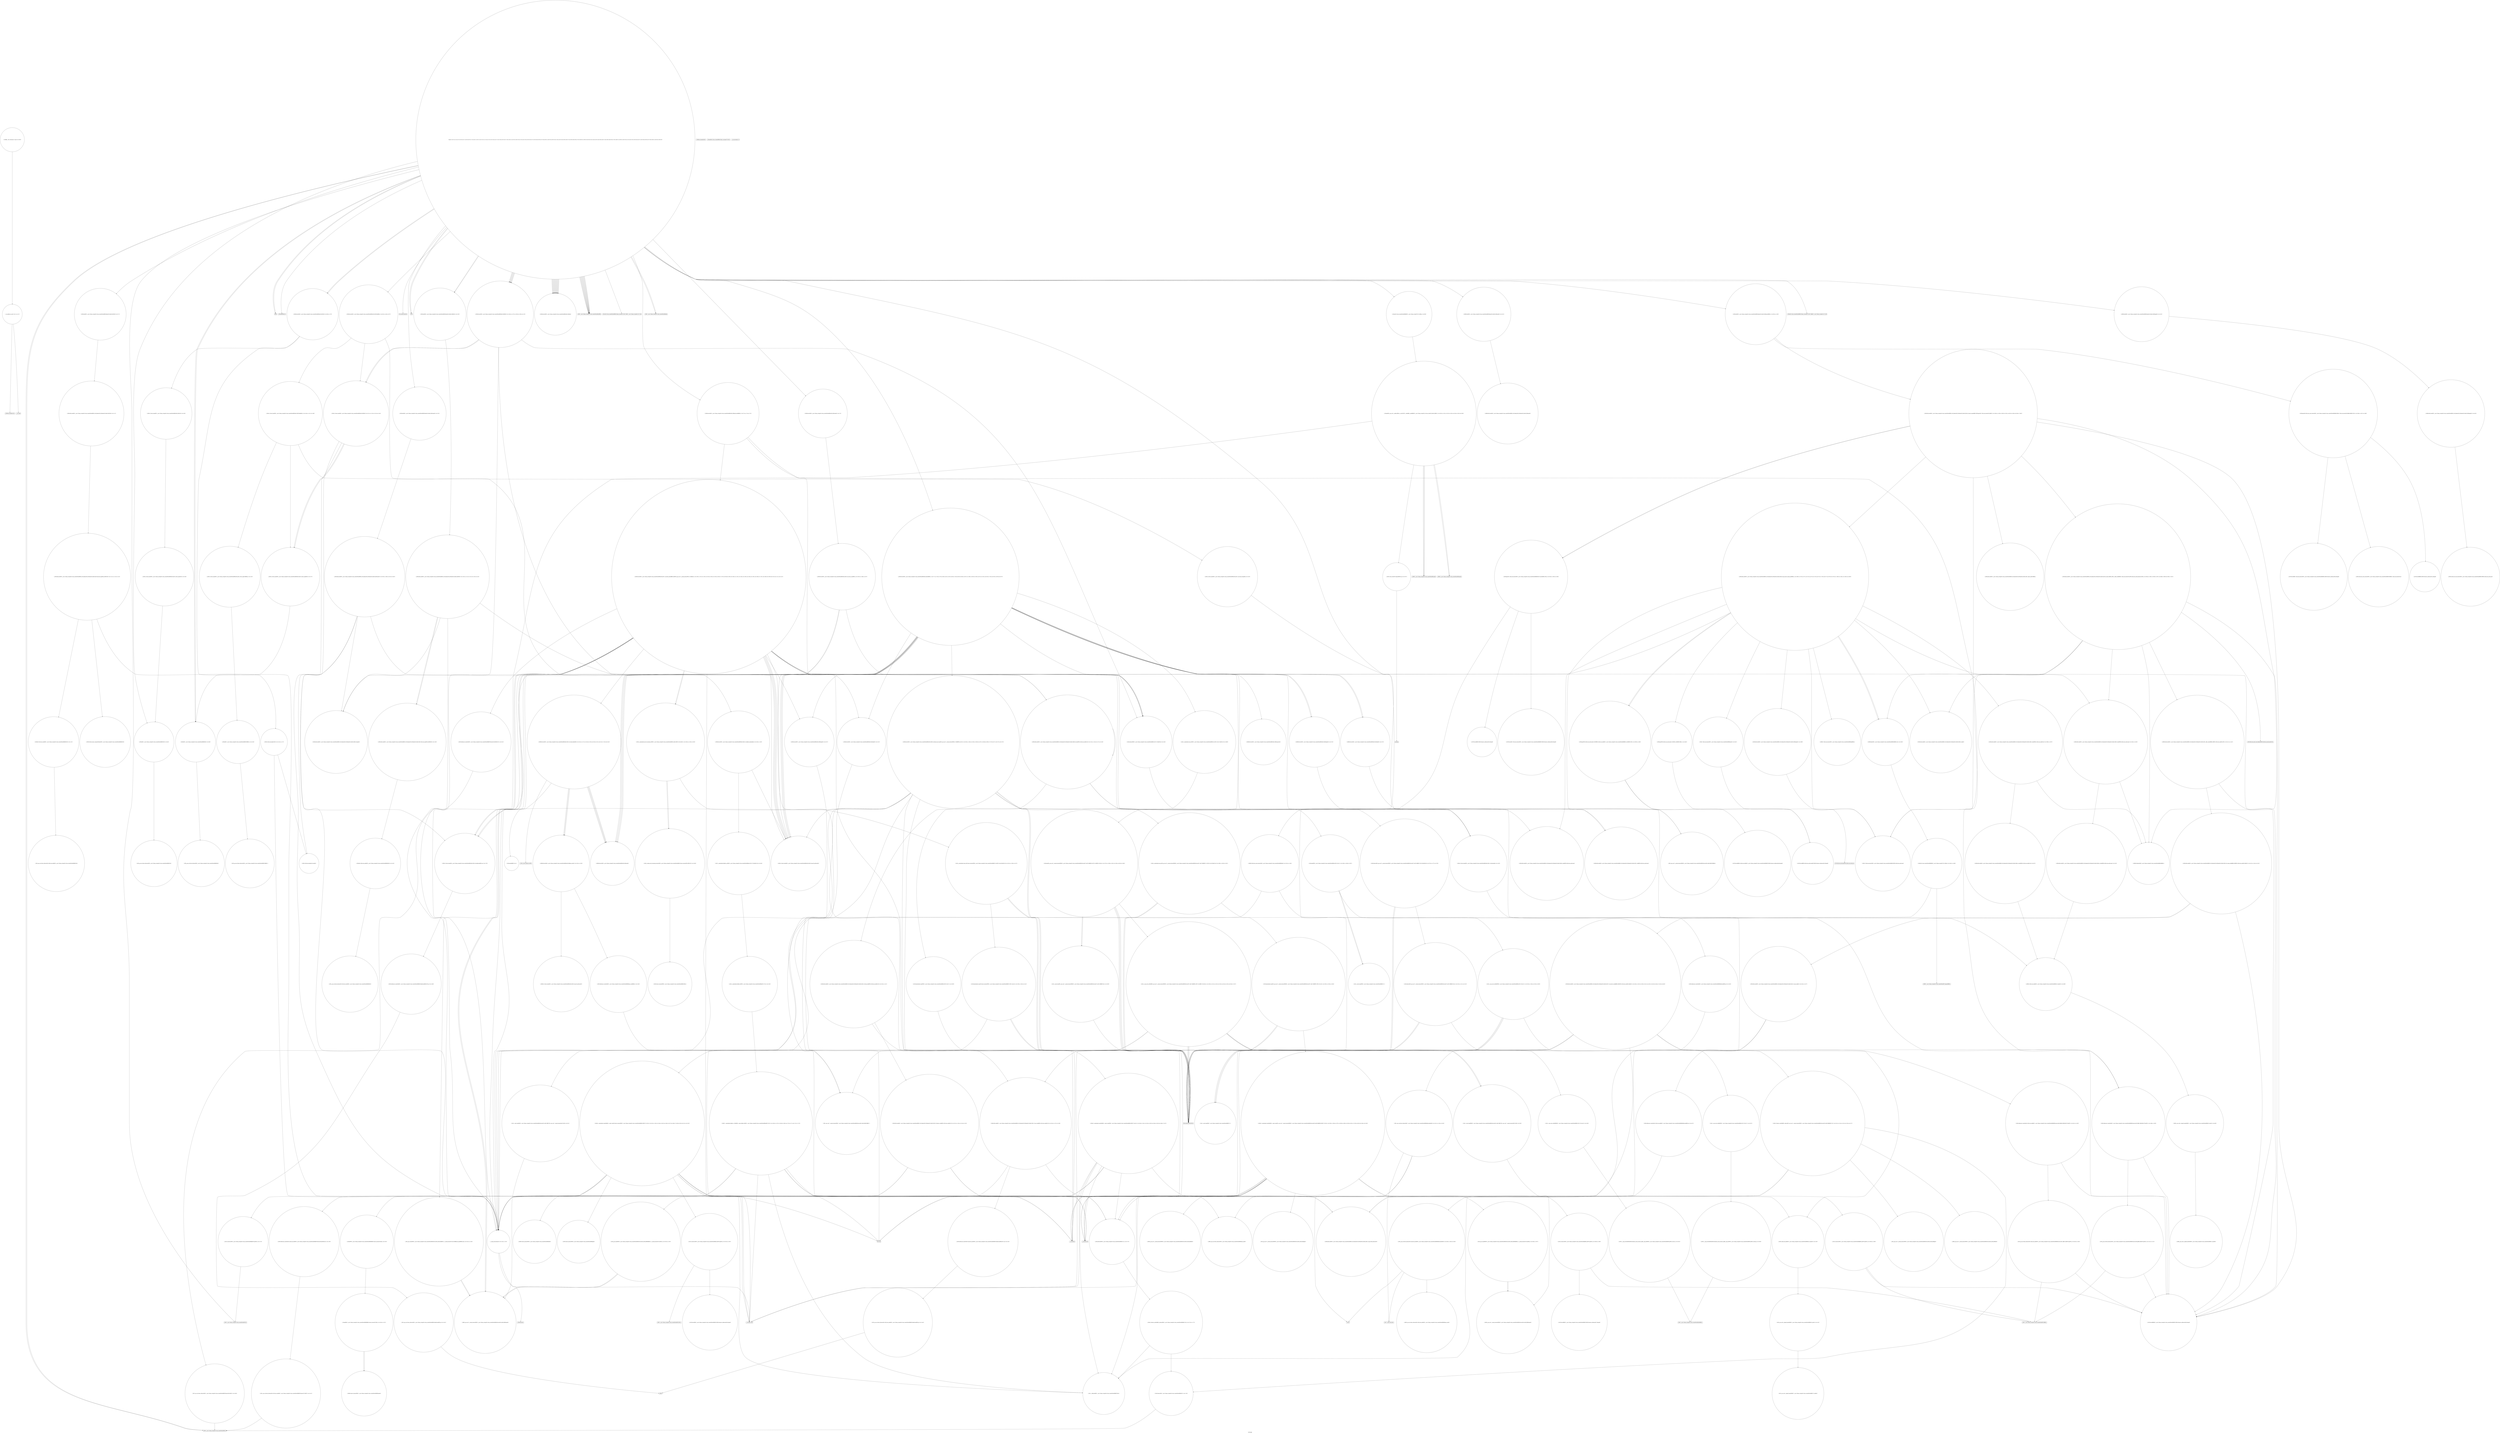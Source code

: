digraph "Call Graph" {
	label="Call Graph";

	Node0x55b68a5559a0 [shape=record,shape=circle,label="{__cxx_global_var_init|{<s0>1|<s1>2}}"];
	Node0x55b68a5559a0:s0 -> Node0x55b68a555a20[color=black];
	Node0x55b68a5559a0:s1 -> Node0x55b68a9b3460[color=black];
	Node0x55b68a9bad20 [shape=record,shape=circle,label="{_ZNKSt9_IdentityINSt7__cxx1112basic_stringIcSt11char_traitsIcESaIcEEEEclERKS5_}"];
	Node0x55b68a9b4b60 [shape=record,shape=circle,label="{_ZNSt12_Vector_baseINSt7__cxx1112basic_stringIcSt11char_traitsIcESaIcEEESaIS5_EE12_Vector_implC2Ev|{<s0>184}}"];
	Node0x55b68a9b4b60:s0 -> Node0x55b68a9b35e0[color=black];
	Node0x55b68a9b39e0 [shape=record,shape=circle,label="{_ZNSt3setINSt7__cxx1112basic_stringIcSt11char_traitsIcESaIcEEESt4lessIS5_ESaIS5_EEC2Ev|{<s0>71}}"];
	Node0x55b68a9b39e0:s0 -> Node0x55b68a9b43e0[color=black];
	Node0x55b68a9b7400 [shape=record,shape=circle,label="{_ZStltIcSt11char_traitsIcESaIcEEbRKNSt7__cxx1112basic_stringIT_T0_T1_EESA_|{<s0>405|<s1>406}}"];
	Node0x55b68a9b7400:s0 -> Node0x55b68a9b7480[color=black];
	Node0x55b68a9b7400:s1 -> Node0x55b68a9b4760[color=black];
	Node0x55b68a9b5260 [shape=record,shape=circle,label="{_ZNKSt6vectorINSt7__cxx1112basic_stringIcSt11char_traitsIcESaIcEEESaIS5_EE8max_sizeEv|{<s0>232|<s1>233}}"];
	Node0x55b68a9b5260:s0 -> Node0x55b68a9b54e0[color=black];
	Node0x55b68a9b5260:s1 -> Node0x55b68a9b5460[color=black];
	Node0x55b68a9b40e0 [shape=record,shape=circle,label="{_ZNKSt23_Rb_tree_const_iteratorINSt7__cxx1112basic_stringIcSt11char_traitsIcESaIcEEEEdeEv|{<s0>103|<s1>104}}"];
	Node0x55b68a9b40e0:s0 -> Node0x55b68a9b7580[color=black];
	Node0x55b68a9b40e0:s1 -> Node0x55b68a9b4760[color=black];
	Node0x55b68a9b7b00 [shape=record,shape=circle,label="{_ZNSt8_Rb_treeINSt7__cxx1112basic_stringIcSt11char_traitsIcESaIcEEES5_St9_IdentityIS5_ESt4lessIS5_ESaIS5_EE17_M_construct_nodeIJRKS5_EEEvPSt13_Rb_tree_nodeIS5_EDpOT_|{<s0>418|<s1>419|<s2>420|<s3>421|<s4>422|<s5>423|<s6>424|<s7>425|<s8>426}}"];
	Node0x55b68a9b7b00:s0 -> Node0x55b68a9b5e00[color=black];
	Node0x55b68a9b7b00:s1 -> Node0x55b68a9b5e80[color=black];
	Node0x55b68a9b7b00:s2 -> Node0x55b68a9b4e60[color=black];
	Node0x55b68a9b7b00:s3 -> Node0x55b68a9b7d00[color=black];
	Node0x55b68a9b7b00:s4 -> Node0x55b68a9b47e0[color=black];
	Node0x55b68a9b7b00:s5 -> Node0x55b68a9b5d00[color=black];
	Node0x55b68a9b7b00:s6 -> Node0x55b68a9b6e80[color=black];
	Node0x55b68a9b7b00:s7 -> Node0x55b68a9b6f00[color=black];
	Node0x55b68a9b7b00:s8 -> Node0x55b68a9b4760[color=black];
	Node0x55b68a9b5960 [shape=record,shape=circle,label="{_ZNKSt13move_iteratorIPNSt7__cxx1112basic_stringIcSt11char_traitsIcESaIcEEEEdeEv}"];
	Node0x55b68a9b47e0 [shape=record,shape=Mrecord,label="{__cxa_begin_catch}"];
	Node0x55b68a9b8200 [shape=record,shape=circle,label="{_GLOBAL__sub_I_Krooonal_0_0.cpp|{<s0>436}}"];
	Node0x55b68a9b8200:s0 -> Node0x55b68a5559a0[color=black];
	Node0x55b68a9b98a0 [shape=record,shape=circle,label="{_ZSt4copyIN9__gnu_cxx17__normal_iteratorIPKNSt7__cxx1112basic_stringIcSt11char_traitsIcESaIcEEESt6vectorIS7_SaIS7_EEEENS1_IPS7_SC_EEET0_T_SH_SG_|{<s0>279|<s1>280|<s2>281|<s3>282|<s4>283|<s5>284}}"];
	Node0x55b68a9b98a0:s0 -> Node0x55b68a9b5760[color=black];
	Node0x55b68a9b98a0:s1 -> Node0x55b68a9ba1a0[color=black];
	Node0x55b68a9b98a0:s2 -> Node0x55b68a9b5760[color=black];
	Node0x55b68a9b98a0:s3 -> Node0x55b68a9ba1a0[color=black];
	Node0x55b68a9b98a0:s4 -> Node0x55b68a9b5760[color=black];
	Node0x55b68a9b98a0:s5 -> Node0x55b68a9ba120[color=black];
	Node0x55b68a9b5f00 [shape=record,shape=circle,label="{_ZN9__gnu_cxx13new_allocatorISt13_Rb_tree_nodeINSt7__cxx1112basic_stringIcSt11char_traitsIcESaIcEEEEE7destroyIS7_EEvPT_|{<s0>141}}"];
	Node0x55b68a9b5f00:s0 -> Node0x55b68a9b42e0[color=black];
	Node0x55b68a9b9fa0 [shape=record,shape=circle,label="{_ZN9__gnu_cxxneIPNSt7__cxx1112basic_stringIcSt11char_traitsIcESaIcEEESt6vectorIS6_SaIS6_EEEEbRKNS_17__normal_iteratorIT_T0_EESG_|{<s0>318|<s1>319}}"];
	Node0x55b68a9b9fa0:s0 -> Node0x55b68a9b5160[color=black];
	Node0x55b68a9b9fa0:s1 -> Node0x55b68a9b5160[color=black];
	Node0x55b68a9b6600 [shape=record,shape=circle,label="{_ZNSt12_Vector_baseINSt7__cxx1112basic_stringIcSt11char_traitsIcESaIcEEESaIS5_EE17_M_create_storageEm|{<s0>156}}"];
	Node0x55b68a9b6600:s0 -> Node0x55b68a9b6800[color=black];
	Node0x55b68a9ba6a0 [shape=record,shape=circle,label="{_ZNSt11__copy_moveILb0ELb0ESt26random_access_iterator_tagE8__copy_mIPNSt7__cxx1112basic_stringIcSt11char_traitsIcESaIcEEES9_EET0_T_SB_SA_|{<s0>338}}"];
	Node0x55b68a9ba6a0:s0 -> Node0x55b68a9ba420[color=black];
	Node0x55b68a9b6d00 [shape=record,shape=circle,label="{_ZSt10_ConstructINSt7__cxx1112basic_stringIcSt11char_traitsIcESaIcEEEJEEvPT_DpOT0_|{<s0>174}}"];
	Node0x55b68a9b6d00:s0 -> Node0x55b68a9b3860[color=black];
	Node0x55b68a555a20 [shape=record,shape=Mrecord,label="{_ZNSt8ios_base4InitC1Ev}"];
	Node0x55b68a9bada0 [shape=record,shape=circle,label="{_ZNSt8_Rb_treeINSt7__cxx1112basic_stringIcSt11char_traitsIcESaIcEEES5_St9_IdentityIS5_ESt4lessIS5_ESaIS5_EE11_Alloc_nodeC2ERSB_}"];
	Node0x55b68a9b4be0 [shape=record,shape=circle,label="{_ZNSt6vectorINSt7__cxx1112basic_stringIcSt11char_traitsIcESaIcEEESaIS5_EE15_M_erase_at_endEPS5_|{<s0>185|<s1>186|<s2>187}}"];
	Node0x55b68a9b4be0:s0 -> Node0x55b68a9b6b80[color=black];
	Node0x55b68a9b4be0:s1 -> Node0x55b68a9b7280[color=black];
	Node0x55b68a9b4be0:s2 -> Node0x55b68a9b4760[color=black];
	Node0x55b68a9b3a60 [shape=record,shape=Mrecord,label="{printf}"];
	Node0x55b68a9b7480 [shape=record,shape=Mrecord,label="{_ZNKSt7__cxx1112basic_stringIcSt11char_traitsIcESaIcEE7compareERKS4_}"];
	Node0x55b68a9b52e0 [shape=record,shape=circle,label="{_ZNKSt6vectorINSt7__cxx1112basic_stringIcSt11char_traitsIcESaIcEEESaIS5_EE4sizeEv}"];
	Node0x55b68a9b4160 [shape=record,shape=Mrecord,label="{_ZNSolsEPFRSoS_E}"];
	Node0x55b68a9b7b80 [shape=record,shape=circle,label="{_ZNSt16allocator_traitsISaISt13_Rb_tree_nodeINSt7__cxx1112basic_stringIcSt11char_traitsIcESaIcEEEEEE8allocateERS8_m|{<s0>427}}"];
	Node0x55b68a9b7b80:s0 -> Node0x55b68a9b7c00[color=black];
	Node0x55b68a9b59e0 [shape=record,shape=circle,label="{_ZNSt13move_iteratorIPNSt7__cxx1112basic_stringIcSt11char_traitsIcESaIcEEEEppEv}"];
	Node0x55b68a9b4860 [shape=record,shape=Mrecord,label="{_ZSt9terminatev}"];
	Node0x55b68a9b9920 [shape=record,shape=circle,label="{_ZSt4copyIPNSt7__cxx1112basic_stringIcSt11char_traitsIcESaIcEEES6_ET0_T_S8_S7_|{<s0>285|<s1>286|<s2>287}}"];
	Node0x55b68a9b9920:s0 -> Node0x55b68a9ba520[color=black];
	Node0x55b68a9b9920:s1 -> Node0x55b68a9ba520[color=black];
	Node0x55b68a9b9920:s2 -> Node0x55b68a9ba4a0[color=black];
	Node0x55b68a9b5f80 [shape=record,shape=circle,label="{_ZN9__gnu_cxx16__aligned_membufINSt7__cxx1112basic_stringIcSt11char_traitsIcESaIcEEEE6_M_ptrEv|{<s0>142}}"];
	Node0x55b68a9b5f80:s0 -> Node0x55b68a9b6000[color=black];
	Node0x55b68a9ba020 [shape=record,shape=circle,label="{_ZNK9__gnu_cxx17__normal_iteratorIPNSt7__cxx1112basic_stringIcSt11char_traitsIcESaIcEEESt6vectorIS6_SaIS6_EEEdeEv}"];
	Node0x55b68a9b6680 [shape=record,shape=circle,label="{_ZNSt12_Vector_baseINSt7__cxx1112basic_stringIcSt11char_traitsIcESaIcEEESaIS5_EE12_Vector_implD2Ev|{<s0>157}}"];
	Node0x55b68a9b6680:s0 -> Node0x55b68a9b3760[color=black];
	Node0x55b68a9ba720 [shape=record,shape=circle,label="{_ZSt18uninitialized_copyIPNSt7__cxx1112basic_stringIcSt11char_traitsIcESaIcEEES6_ET0_T_S8_S7_|{<s0>339}}"];
	Node0x55b68a9ba720:s0 -> Node0x55b68a9ba7a0[color=black];
	Node0x55b68a9b6d80 [shape=record,shape=circle,label="{_ZSt11__addressofINSt7__cxx1112basic_stringIcSt11char_traitsIcESaIcEEEEPT_RS6_}"];
	Node0x55b68a9b33e0 [shape=record,shape=Mrecord,label="{_ZNSt8ios_base4InitD1Ev}"];
	Node0x55b68a9bae20 [shape=record,shape=circle,label="{_ZNSt8_Rb_treeINSt7__cxx1112basic_stringIcSt11char_traitsIcESaIcEEES5_St9_IdentityIS5_ESt4lessIS5_ESaIS5_EE10_M_insert_IRKS5_NSB_11_Alloc_nodeEEESt17_Rb_tree_iteratorIS5_EPSt18_Rb_tree_node_baseSJ_OT_RT0_|{<s0>384|<s1>385|<s2>386|<s3>387|<s4>388|<s5>389|<s6>390|<s7>391}}"];
	Node0x55b68a9bae20:s0 -> Node0x55b68a9bafa0[color=black];
	Node0x55b68a9bae20:s1 -> Node0x55b68a9bad20[color=black];
	Node0x55b68a9bae20:s2 -> Node0x55b68a9b7300[color=black];
	Node0x55b68a9bae20:s3 -> Node0x55b68a9bb020[color=black];
	Node0x55b68a9bae20:s4 -> Node0x55b68a9b4e60[color=black];
	Node0x55b68a9bae20:s5 -> Node0x55b68a9b7900[color=black];
	Node0x55b68a9bae20:s6 -> Node0x55b68a9b7980[color=black];
	Node0x55b68a9bae20:s7 -> Node0x55b68a9baf20[color=black];
	Node0x55b68a9b4c60 [shape=record,shape=circle,label="{_ZNSt16allocator_traitsISaINSt7__cxx1112basic_stringIcSt11char_traitsIcESaIcEEEEE9constructIS5_JRKS5_EEEvRS6_PT_DpOT0_|{<s0>188|<s1>189}}"];
	Node0x55b68a9b4c60:s0 -> Node0x55b68a9b4e60[color=black];
	Node0x55b68a9b4c60:s1 -> Node0x55b68a9b4de0[color=black];
	Node0x55b68a9b3ae0 [shape=record,shape=circle,label="{_ZNSt6vectorINSt7__cxx1112basic_stringIcSt11char_traitsIcESaIcEEESaIS5_EE5clearEv|{<s0>72}}"];
	Node0x55b68a9b3ae0:s0 -> Node0x55b68a9b4be0[color=black];
	Node0x55b68a9b7500 [shape=record,shape=circle,label="{_ZNSt8_Rb_treeINSt7__cxx1112basic_stringIcSt11char_traitsIcESaIcEEES5_St9_IdentityIS5_ESt4lessIS5_ESaIS5_EE8_S_valueEPKSt13_Rb_tree_nodeIS5_E|{<s0>407}}"];
	Node0x55b68a9b7500:s0 -> Node0x55b68a9b7580[color=black];
	Node0x55b68a9b5360 [shape=record,shape=Mrecord,label="{_ZSt20__throw_length_errorPKc}"];
	Node0x55b68a9b41e0 [shape=record,shape=Mrecord,label="{_ZSt4endlIcSt11char_traitsIcEERSt13basic_ostreamIT_T0_ES6_}"];
	Node0x55b68a9b7c00 [shape=record,shape=circle,label="{_ZN9__gnu_cxx13new_allocatorISt13_Rb_tree_nodeINSt7__cxx1112basic_stringIcSt11char_traitsIcESaIcEEEEE8allocateEmPKv|{<s0>428|<s1>429|<s2>430}}"];
	Node0x55b68a9b7c00:s0 -> Node0x55b68a9b7c80[color=black];
	Node0x55b68a9b7c00:s1 -> Node0x55b68a9b6a00[color=black];
	Node0x55b68a9b7c00:s2 -> Node0x55b68a9b6a80[color=black];
	Node0x55b68a9b5a60 [shape=record,shape=circle,label="{_ZSteqIPNSt7__cxx1112basic_stringIcSt11char_traitsIcESaIcEEEEbRKSt13move_iteratorIT_ESB_|{<s0>256|<s1>257}}"];
	Node0x55b68a9b5a60:s0 -> Node0x55b68a9b9320[color=black];
	Node0x55b68a9b5a60:s1 -> Node0x55b68a9b9320[color=black];
	Node0x55b68a9b48e0 [shape=record,shape=circle,label="{_ZNSt8_Rb_treeINSt7__cxx1112basic_stringIcSt11char_traitsIcESaIcEEES5_St9_IdentityIS5_ESt4lessIS5_ESaIS5_EED2Ev|{<s0>120|<s1>121|<s2>122|<s3>123|<s4>124}}"];
	Node0x55b68a9b48e0:s0 -> Node0x55b68a9b49e0[color=black];
	Node0x55b68a9b48e0:s1 -> Node0x55b68a9b4960[color=black];
	Node0x55b68a9b48e0:s2 -> Node0x55b68a9b4a60[color=black];
	Node0x55b68a9b48e0:s3 -> Node0x55b68a9b4a60[color=black];
	Node0x55b68a9b48e0:s4 -> Node0x55b68a9b4760[color=black];
	Node0x55b68a9b99a0 [shape=record,shape=circle,label="{_ZSt22__uninitialized_copy_aIPNSt7__cxx1112basic_stringIcSt11char_traitsIcESaIcEEES6_S5_ET0_T_S8_S7_RSaIT1_E|{<s0>288}}"];
	Node0x55b68a9b99a0:s0 -> Node0x55b68a9ba720[color=black];
	Node0x55b68a9b6000 [shape=record,shape=circle,label="{_ZN9__gnu_cxx16__aligned_membufINSt7__cxx1112basic_stringIcSt11char_traitsIcESaIcEEEE7_M_addrEv}"];
	Node0x55b68a9ba0a0 [shape=record,shape=circle,label="{_ZN9__gnu_cxx17__normal_iteratorIPNSt7__cxx1112basic_stringIcSt11char_traitsIcESaIcEEESt6vectorIS6_SaIS6_EEEppEv}"];
	Node0x55b68a9b6700 [shape=record,shape=circle,label="{_ZNSaINSt7__cxx1112basic_stringIcSt11char_traitsIcESaIcEEEEC2ERKS5_|{<s0>158}}"];
	Node0x55b68a9b6700:s0 -> Node0x55b68a9b6780[color=black];
	Node0x55b68a9ba7a0 [shape=record,shape=circle,label="{_ZNSt20__uninitialized_copyILb0EE13__uninit_copyIPNSt7__cxx1112basic_stringIcSt11char_traitsIcESaIcEEES8_EET0_T_SA_S9_|{<s0>340|<s1>341|<s2>342|<s3>343|<s4>344|<s5>345|<s6>346|<s7>347}}"];
	Node0x55b68a9ba7a0:s0 -> Node0x55b68a9b6d80[color=black];
	Node0x55b68a9ba7a0:s1 -> Node0x55b68a9ba820[color=black];
	Node0x55b68a9ba7a0:s2 -> Node0x55b68a9b47e0[color=black];
	Node0x55b68a9ba7a0:s3 -> Node0x55b68a9b6e00[color=black];
	Node0x55b68a9ba7a0:s4 -> Node0x55b68a9b6e80[color=black];
	Node0x55b68a9ba7a0:s5 -> Node0x55b68a9b6f00[color=black];
	Node0x55b68a9ba7a0:s6 -> Node0x55b68a9b6f80[color=black];
	Node0x55b68a9ba7a0:s7 -> Node0x55b68a9b4760[color=black];
	Node0x55b68a9b6e00 [shape=record,shape=circle,label="{_ZSt8_DestroyIPNSt7__cxx1112basic_stringIcSt11char_traitsIcESaIcEEEEvT_S7_|{<s0>175}}"];
	Node0x55b68a9b6e00:s0 -> Node0x55b68a9b7000[color=black];
	Node0x55b68a9b3460 [shape=record,shape=Mrecord,label="{__cxa_atexit}"];
	Node0x55b68a9baea0 [shape=record,shape=circle,label="{_ZNSt4pairISt17_Rb_tree_iteratorINSt7__cxx1112basic_stringIcSt11char_traitsIcESaIcEEEEbEC2IS7_bLb1EEEOT_OT0_|{<s0>392|<s1>393|<s2>394}}"];
	Node0x55b68a9baea0:s0 -> Node0x55b68a9b7e00[color=black];
	Node0x55b68a9baea0:s1 -> Node0x55b68a9b5760[color=black];
	Node0x55b68a9baea0:s2 -> Node0x55b68a9b7e80[color=black];
	Node0x55b68a9b4ce0 [shape=record,shape=circle,label="{_ZNSt6vectorINSt7__cxx1112basic_stringIcSt11char_traitsIcESaIcEEESaIS5_EE17_M_realloc_insertIJRKS5_EEEvN9__gnu_cxx17__normal_iteratorIPS5_S7_EEDpOT_|{<s0>190|<s1>191|<s2>192|<s3>193|<s4>194|<s5>195|<s6>196|<s7>197|<s8>198|<s9>199|<s10>200|<s11>201|<s12>202|<s13>203|<s14>204|<s15>205|<s16>206|<s17>207|<s18>208|<s19>209|<s20>210|<s21>211|<s22>212}}"];
	Node0x55b68a9b4ce0:s0 -> Node0x55b68a9b4f60[color=black];
	Node0x55b68a9b4ce0:s1 -> Node0x55b68a9b5060[color=black];
	Node0x55b68a9b4ce0:s2 -> Node0x55b68a9b4fe0[color=black];
	Node0x55b68a9b4ce0:s3 -> Node0x55b68a9b6800[color=black];
	Node0x55b68a9b4ce0:s4 -> Node0x55b68a9b4e60[color=black];
	Node0x55b68a9b4ce0:s5 -> Node0x55b68a9b4c60[color=black];
	Node0x55b68a9b4ce0:s6 -> Node0x55b68a9b5160[color=black];
	Node0x55b68a9b4ce0:s7 -> Node0x55b68a9b6b80[color=black];
	Node0x55b68a9b4ce0:s8 -> Node0x55b68a9b50e0[color=black];
	Node0x55b68a9b4ce0:s9 -> Node0x55b68a9b5160[color=black];
	Node0x55b68a9b4ce0:s10 -> Node0x55b68a9b6b80[color=black];
	Node0x55b68a9b4ce0:s11 -> Node0x55b68a9b50e0[color=black];
	Node0x55b68a9b4ce0:s12 -> Node0x55b68a9b47e0[color=black];
	Node0x55b68a9b4ce0:s13 -> Node0x55b68a9b51e0[color=black];
	Node0x55b68a9b4ce0:s14 -> Node0x55b68a9b6f00[color=black];
	Node0x55b68a9b4ce0:s15 -> Node0x55b68a9b6b80[color=black];
	Node0x55b68a9b4ce0:s16 -> Node0x55b68a9b7280[color=black];
	Node0x55b68a9b4ce0:s17 -> Node0x55b68a9b7100[color=black];
	Node0x55b68a9b4ce0:s18 -> Node0x55b68a9b6e80[color=black];
	Node0x55b68a9b4ce0:s19 -> Node0x55b68a9b6b80[color=black];
	Node0x55b68a9b4ce0:s20 -> Node0x55b68a9b7280[color=black];
	Node0x55b68a9b4ce0:s21 -> Node0x55b68a9b7100[color=black];
	Node0x55b68a9b4ce0:s22 -> Node0x55b68a9b4760[color=black];
	Node0x55b68a9b3b60 [shape=record,shape=Mrecord,label="{llvm.memset.p0i8.i64}"];
	Node0x55b68a9b7580 [shape=record,shape=circle,label="{_ZNKSt13_Rb_tree_nodeINSt7__cxx1112basic_stringIcSt11char_traitsIcESaIcEEEE9_M_valptrEv|{<s0>408}}"];
	Node0x55b68a9b7580:s0 -> Node0x55b68a9b7600[color=black];
	Node0x55b68a9b53e0 [shape=record,shape=circle,label="{_ZSt3maxImERKT_S2_S2_}"];
	Node0x55b68a9b4260 [shape=record,shape=circle,label="{_ZNSt3setINSt7__cxx1112basic_stringIcSt11char_traitsIcESaIcEEESt4lessIS5_ESaIS5_EED2Ev|{<s0>105}}"];
	Node0x55b68a9b4260:s0 -> Node0x55b68a9b48e0[color=black];
	Node0x55b68a9b7c80 [shape=record,shape=circle,label="{_ZNK9__gnu_cxx13new_allocatorISt13_Rb_tree_nodeINSt7__cxx1112basic_stringIcSt11char_traitsIcESaIcEEEEE8max_sizeEv}"];
	Node0x55b68a9b9320 [shape=record,shape=circle,label="{_ZNKSt13move_iteratorIPNSt7__cxx1112basic_stringIcSt11char_traitsIcESaIcEEEE4baseEv}"];
	Node0x55b68a9b4960 [shape=record,shape=circle,label="{_ZNSt8_Rb_treeINSt7__cxx1112basic_stringIcSt11char_traitsIcESaIcEEES5_St9_IdentityIS5_ESt4lessIS5_ESaIS5_EE8_M_eraseEPSt13_Rb_tree_nodeIS5_E|{<s0>125|<s1>126|<s2>127|<s3>128}}"];
	Node0x55b68a9b4960:s0 -> Node0x55b68a9b5b00[color=black];
	Node0x55b68a9b4960:s1 -> Node0x55b68a9b4960[color=black];
	Node0x55b68a9b4960:s2 -> Node0x55b68a9b5b80[color=black];
	Node0x55b68a9b4960:s3 -> Node0x55b68a9b5c00[color=black];
	Node0x55b68a9b9a20 [shape=record,shape=circle,label="{_ZSt22__uninitialized_copy_aIN9__gnu_cxx17__normal_iteratorIPKNSt7__cxx1112basic_stringIcSt11char_traitsIcESaIcEEESt6vectorIS7_SaIS7_EEEEPS7_S7_ET0_T_SG_SF_RSaIT1_E|{<s0>289|<s1>290|<s2>291}}"];
	Node0x55b68a9b9a20:s0 -> Node0x55b68a9b5760[color=black];
	Node0x55b68a9b9a20:s1 -> Node0x55b68a9b5760[color=black];
	Node0x55b68a9b9a20:s2 -> Node0x55b68a9b9aa0[color=black];
	Node0x55b68a9b6080 [shape=record,shape=circle,label="{_ZNSt16allocator_traitsISaISt13_Rb_tree_nodeINSt7__cxx1112basic_stringIcSt11char_traitsIcESaIcEEEEEE10deallocateERS8_PS7_m|{<s0>143}}"];
	Node0x55b68a9b6080:s0 -> Node0x55b68a9b6100[color=black];
	Node0x55b68a9ba120 [shape=record,shape=circle,label="{_ZSt14__copy_move_a2ILb0EN9__gnu_cxx17__normal_iteratorIPKNSt7__cxx1112basic_stringIcSt11char_traitsIcESaIcEEESt6vectorIS7_SaIS7_EEEENS1_IPS7_SC_EEET1_T0_SH_SG_|{<s0>320|<s1>321|<s2>322|<s3>323|<s4>324|<s5>325|<s6>326|<s7>327}}"];
	Node0x55b68a9ba120:s0 -> Node0x55b68a9b5760[color=black];
	Node0x55b68a9ba120:s1 -> Node0x55b68a9ba2a0[color=black];
	Node0x55b68a9ba120:s2 -> Node0x55b68a9b5760[color=black];
	Node0x55b68a9ba120:s3 -> Node0x55b68a9ba2a0[color=black];
	Node0x55b68a9ba120:s4 -> Node0x55b68a9b5760[color=black];
	Node0x55b68a9ba120:s5 -> Node0x55b68a9ba320[color=black];
	Node0x55b68a9ba120:s6 -> Node0x55b68a9ba220[color=black];
	Node0x55b68a9ba120:s7 -> Node0x55b68a9b5560[color=black];
	Node0x55b68a9b6780 [shape=record,shape=circle,label="{_ZN9__gnu_cxx13new_allocatorINSt7__cxx1112basic_stringIcSt11char_traitsIcESaIcEEEEC2ERKS7_}"];
	Node0x55b68a9ba820 [shape=record,shape=circle,label="{_ZSt10_ConstructINSt7__cxx1112basic_stringIcSt11char_traitsIcESaIcEEEJRS5_EEvPT_DpOT0_|{<s0>348|<s1>349}}"];
	Node0x55b68a9ba820:s0 -> Node0x55b68a9ba8a0[color=black];
	Node0x55b68a9ba820:s1 -> Node0x55b68a9b4ee0[color=black];
	Node0x55b68a9b6e80 [shape=record,shape=Mrecord,label="{__cxa_rethrow}"];
	Node0x55b68a9b34e0 [shape=record,shape=circle,label="{main|{<s0>3|<s1>4|<s2>5|<s3>6|<s4>7|<s5>8|<s6>9|<s7>10|<s8>11|<s9>12|<s10>13|<s11>14|<s12>15|<s13>16|<s14>17|<s15>18|<s16>19|<s17>20|<s18>21|<s19>22|<s20>23|<s21>24|<s22>25|<s23>26|<s24>27|<s25>28|<s26>29|<s27>30|<s28>31|<s29>32|<s30>33|<s31>34|<s32>35|<s33>36|<s34>37|<s35>38|<s36>39|<s37>40|<s38>41|<s39>42|<s40>43|<s41>44|<s42>45|<s43>46|<s44>47|<s45>48|<s46>49|<s47>50|<s48>51|<s49>52|<s50>53|<s51>54|<s52>55|<s53>56|<s54>57|<s55>58|<s56>59|<s57>60|<s58>61|<s59>62|<s60>63}}"];
	Node0x55b68a9b34e0:s0 -> Node0x55b68a9b3560[color=black];
	Node0x55b68a9b34e0:s1 -> Node0x55b68a9b35e0[color=black];
	Node0x55b68a9b34e0:s2 -> Node0x55b68a9b3660[color=black];
	Node0x55b68a9b34e0:s3 -> Node0x55b68a9b3760[color=black];
	Node0x55b68a9b34e0:s4 -> Node0x55b68a9b37e0[color=black];
	Node0x55b68a9b34e0:s5 -> Node0x55b68a9b37e0[color=black];
	Node0x55b68a9b34e0:s6 -> Node0x55b68a9b3860[color=black];
	Node0x55b68a9b34e0:s7 -> Node0x55b68a9b38e0[color=black];
	Node0x55b68a9b34e0:s8 -> Node0x55b68a9b3960[color=black];
	Node0x55b68a9b34e0:s9 -> Node0x55b68a9b38e0[color=black];
	Node0x55b68a9b34e0:s10 -> Node0x55b68a9b3960[color=black];
	Node0x55b68a9b34e0:s11 -> Node0x55b68a9b38e0[color=black];
	Node0x55b68a9b34e0:s12 -> Node0x55b68a9b3960[color=black];
	Node0x55b68a9b34e0:s13 -> Node0x55b68a9b38e0[color=black];
	Node0x55b68a9b34e0:s14 -> Node0x55b68a9b3960[color=black];
	Node0x55b68a9b34e0:s15 -> Node0x55b68a9b38e0[color=black];
	Node0x55b68a9b34e0:s16 -> Node0x55b68a9b3960[color=black];
	Node0x55b68a9b34e0:s17 -> Node0x55b68a9b38e0[color=black];
	Node0x55b68a9b34e0:s18 -> Node0x55b68a9b3960[color=black];
	Node0x55b68a9b34e0:s19 -> Node0x55b68a9b38e0[color=black];
	Node0x55b68a9b34e0:s20 -> Node0x55b68a9b3960[color=black];
	Node0x55b68a9b34e0:s21 -> Node0x55b68a9b38e0[color=black];
	Node0x55b68a9b34e0:s22 -> Node0x55b68a9b3960[color=black];
	Node0x55b68a9b34e0:s23 -> Node0x55b68a9b38e0[color=black];
	Node0x55b68a9b34e0:s24 -> Node0x55b68a9b3960[color=black];
	Node0x55b68a9b34e0:s25 -> Node0x55b68a9b38e0[color=black];
	Node0x55b68a9b34e0:s26 -> Node0x55b68a9b3960[color=black];
	Node0x55b68a9b34e0:s27 -> Node0x55b68a9b39e0[color=black];
	Node0x55b68a9b34e0:s28 -> Node0x55b68a9b3a60[color=black];
	Node0x55b68a9b34e0:s29 -> Node0x55b68a9b3560[color=black];
	Node0x55b68a9b34e0:s30 -> Node0x55b68a9b3ae0[color=black];
	Node0x55b68a9b34e0:s31 -> Node0x55b68a9b3b60[color=black];
	Node0x55b68a9b34e0:s32 -> Node0x55b68a9b3be0[color=black];
	Node0x55b68a9b34e0:s33 -> Node0x55b68a9b3c60[color=black];
	Node0x55b68a9b34e0:s34 -> Node0x55b68a9b3ce0[color=black];
	Node0x55b68a9b34e0:s35 -> Node0x55b68a9b3760[color=black];
	Node0x55b68a9b34e0:s36 -> Node0x55b68a9b4260[color=black];
	Node0x55b68a9b34e0:s37 -> Node0x55b68a9b3d60[color=black];
	Node0x55b68a9b34e0:s38 -> Node0x55b68a9b3de0[color=black];
	Node0x55b68a9b34e0:s39 -> Node0x55b68a9b38e0[color=black];
	Node0x55b68a9b34e0:s40 -> Node0x55b68a9b3ce0[color=black];
	Node0x55b68a9b34e0:s41 -> Node0x55b68a9b38e0[color=black];
	Node0x55b68a9b34e0:s42 -> Node0x55b68a9b38e0[color=black];
	Node0x55b68a9b34e0:s43 -> Node0x55b68a9b3e60[color=black];
	Node0x55b68a9b34e0:s44 -> Node0x55b68a9b38e0[color=black];
	Node0x55b68a9b34e0:s45 -> Node0x55b68a9b3ee0[color=black];
	Node0x55b68a9b34e0:s46 -> Node0x55b68a9b3f60[color=black];
	Node0x55b68a9b34e0:s47 -> Node0x55b68a9b4060[color=black];
	Node0x55b68a9b34e0:s48 -> Node0x55b68a9b40e0[color=black];
	Node0x55b68a9b34e0:s49 -> Node0x55b68a9b3fe0[color=black];
	Node0x55b68a9b34e0:s50 -> Node0x55b68a9b4160[color=black];
	Node0x55b68a9b34e0:s51 -> Node0x55b68a9b3a60[color=black];
	Node0x55b68a9b34e0:s52 -> Node0x55b68a9b4260[color=black];
	Node0x55b68a9b34e0:s53 -> Node0x55b68a9b42e0[color=black];
	Node0x55b68a9b34e0:s54 -> Node0x55b68a9b4360[color=black];
	Node0x55b68a9b34e0:s55 -> Node0x55b68a9b4360[color=black];
	Node0x55b68a9b34e0:s56 -> Node0x55b68a9b4360[color=black];
	Node0x55b68a9b34e0:s57 -> Node0x55b68a9b42e0[color=black];
	Node0x55b68a9b34e0:s58 -> Node0x55b68a9b4360[color=black];
	Node0x55b68a9b34e0:s59 -> Node0x55b68a9b4360[color=black];
	Node0x55b68a9b34e0:s60 -> Node0x55b68a9b4360[color=black];
	Node0x55b68a9baf20 [shape=record,shape=circle,label="{_ZNSt17_Rb_tree_iteratorINSt7__cxx1112basic_stringIcSt11char_traitsIcESaIcEEEEC2EPSt18_Rb_tree_node_base}"];
	Node0x55b68a9b4d60 [shape=record,shape=circle,label="{_ZNSt6vectorINSt7__cxx1112basic_stringIcSt11char_traitsIcESaIcEEESaIS5_EE3endEv|{<s0>213}}"];
	Node0x55b68a9b4d60:s0 -> Node0x55b68a9b5560[color=black];
	Node0x55b68a9b3be0 [shape=record,shape=Mrecord,label="{_ZStrsIcSt11char_traitsIcESaIcEERSt13basic_istreamIT_T0_ES7_RNSt7__cxx1112basic_stringIS4_S5_T1_EE}"];
	Node0x55b68a9b7600 [shape=record,shape=circle,label="{_ZNK9__gnu_cxx16__aligned_membufINSt7__cxx1112basic_stringIcSt11char_traitsIcESaIcEEEE6_M_ptrEv|{<s0>409}}"];
	Node0x55b68a9b7600:s0 -> Node0x55b68a9b7680[color=black];
	Node0x55b68a9b5460 [shape=record,shape=circle,label="{_ZNSt16allocator_traitsISaINSt7__cxx1112basic_stringIcSt11char_traitsIcESaIcEEEEE8max_sizeERKS6_|{<s0>234}}"];
	Node0x55b68a9b5460:s0 -> Node0x55b68a9b6980[color=black];
	Node0x55b68a9b42e0 [shape=record,shape=Mrecord,label="{_ZNSt7__cxx1112basic_stringIcSt11char_traitsIcESaIcEED1Ev}"];
	Node0x55b68a9b7d00 [shape=record,shape=circle,label="{_ZNSt16allocator_traitsISaISt13_Rb_tree_nodeINSt7__cxx1112basic_stringIcSt11char_traitsIcESaIcEEEEEE9constructIS6_JRKS6_EEEvRS8_PT_DpOT0_|{<s0>431|<s1>432}}"];
	Node0x55b68a9b7d00:s0 -> Node0x55b68a9b4e60[color=black];
	Node0x55b68a9b7d00:s1 -> Node0x55b68a9b7d80[color=black];
	Node0x55b68a9b93a0 [shape=record,shape=circle,label="{_ZSt7forwardINSt7__cxx1112basic_stringIcSt11char_traitsIcESaIcEEEEOT_RNSt16remove_referenceIS6_E4typeE}"];
	Node0x55b68a9b49e0 [shape=record,shape=circle,label="{_ZNSt8_Rb_treeINSt7__cxx1112basic_stringIcSt11char_traitsIcESaIcEEES5_St9_IdentityIS5_ESt4lessIS5_ESaIS5_EE8_M_beginEv}"];
	Node0x55b68a9b9aa0 [shape=record,shape=circle,label="{_ZSt18uninitialized_copyIN9__gnu_cxx17__normal_iteratorIPKNSt7__cxx1112basic_stringIcSt11char_traitsIcESaIcEEESt6vectorIS7_SaIS7_EEEEPS7_ET0_T_SG_SF_|{<s0>292|<s1>293|<s2>294}}"];
	Node0x55b68a9b9aa0:s0 -> Node0x55b68a9b5760[color=black];
	Node0x55b68a9b9aa0:s1 -> Node0x55b68a9b5760[color=black];
	Node0x55b68a9b9aa0:s2 -> Node0x55b68a9b9b20[color=black];
	Node0x55b68a9b6100 [shape=record,shape=circle,label="{_ZN9__gnu_cxx13new_allocatorISt13_Rb_tree_nodeINSt7__cxx1112basic_stringIcSt11char_traitsIcESaIcEEEEE10deallocateEPS8_m|{<s0>144}}"];
	Node0x55b68a9b6100:s0 -> Node0x55b68a9b6180[color=black];
	Node0x55b68a9ba1a0 [shape=record,shape=circle,label="{_ZSt12__miter_baseIN9__gnu_cxx17__normal_iteratorIPKNSt7__cxx1112basic_stringIcSt11char_traitsIcESaIcEEESt6vectorIS7_SaIS7_EEEEET_SE_|{<s0>328}}"];
	Node0x55b68a9ba1a0:s0 -> Node0x55b68a9b5760[color=black];
	Node0x55b68a9b6800 [shape=record,shape=circle,label="{_ZNSt12_Vector_baseINSt7__cxx1112basic_stringIcSt11char_traitsIcESaIcEEESaIS5_EE11_M_allocateEm|{<s0>159}}"];
	Node0x55b68a9b6800:s0 -> Node0x55b68a9b6880[color=black];
	Node0x55b68a9ba8a0 [shape=record,shape=circle,label="{_ZSt7forwardIRNSt7__cxx1112basic_stringIcSt11char_traitsIcESaIcEEEEOT_RNSt16remove_referenceIS7_E4typeE}"];
	Node0x55b68a9b6f00 [shape=record,shape=Mrecord,label="{__cxa_end_catch}"];
	Node0x55b68a9b3560 [shape=record,shape=Mrecord,label="{scanf}"];
	Node0x55b68a9bafa0 [shape=record,shape=circle,label="{_ZNSt8_Rb_treeINSt7__cxx1112basic_stringIcSt11char_traitsIcESaIcEEES5_St9_IdentityIS5_ESt4lessIS5_ESaIS5_EE6_M_endEv}"];
	Node0x55b68a9b4de0 [shape=record,shape=circle,label="{_ZN9__gnu_cxx13new_allocatorINSt7__cxx1112basic_stringIcSt11char_traitsIcESaIcEEEE9constructIS6_JRKS6_EEEvPT_DpOT0_|{<s0>214|<s1>215}}"];
	Node0x55b68a9b4de0:s0 -> Node0x55b68a9b4e60[color=black];
	Node0x55b68a9b4de0:s1 -> Node0x55b68a9b4ee0[color=black];
	Node0x55b68a9b3c60 [shape=record,shape=circle,label="{_ZNSt6vectorINSt7__cxx1112basic_stringIcSt11char_traitsIcESaIcEEESaIS5_EE9push_backERKS5_|{<s0>73|<s1>74|<s2>75}}"];
	Node0x55b68a9b3c60:s0 -> Node0x55b68a9b4c60[color=black];
	Node0x55b68a9b3c60:s1 -> Node0x55b68a9b4d60[color=black];
	Node0x55b68a9b3c60:s2 -> Node0x55b68a9b4ce0[color=black];
	Node0x55b68a9b7680 [shape=record,shape=circle,label="{_ZNK9__gnu_cxx16__aligned_membufINSt7__cxx1112basic_stringIcSt11char_traitsIcESaIcEEEE7_M_addrEv}"];
	Node0x55b68a9b54e0 [shape=record,shape=circle,label="{_ZNKSt12_Vector_baseINSt7__cxx1112basic_stringIcSt11char_traitsIcESaIcEEESaIS5_EE19_M_get_Tp_allocatorEv}"];
	Node0x55b68a9b4360 [shape=record,shape=circle,label="{_ZNSt6vectorINSt7__cxx1112basic_stringIcSt11char_traitsIcESaIcEEESaIS5_EED2Ev|{<s0>106|<s1>107|<s2>108|<s3>109|<s4>110}}"];
	Node0x55b68a9b4360:s0 -> Node0x55b68a9b6b80[color=black];
	Node0x55b68a9b4360:s1 -> Node0x55b68a9b7280[color=black];
	Node0x55b68a9b4360:s2 -> Node0x55b68a9b6500[color=black];
	Node0x55b68a9b4360:s3 -> Node0x55b68a9b6500[color=black];
	Node0x55b68a9b4360:s4 -> Node0x55b68a9b4760[color=black];
	Node0x55b68a9b7d80 [shape=record,shape=circle,label="{_ZN9__gnu_cxx13new_allocatorISt13_Rb_tree_nodeINSt7__cxx1112basic_stringIcSt11char_traitsIcESaIcEEEEE9constructIS7_JRKS7_EEEvPT_DpOT0_|{<s0>433|<s1>434}}"];
	Node0x55b68a9b7d80:s0 -> Node0x55b68a9b4e60[color=black];
	Node0x55b68a9b7d80:s1 -> Node0x55b68a9b4ee0[color=black];
	Node0x55b68a9b9420 [shape=record,shape=Mrecord,label="{_ZNSt7__cxx1112basic_stringIcSt11char_traitsIcESaIcEEC1EOS4_}"];
	Node0x55b68a9b4a60 [shape=record,shape=circle,label="{_ZNSt8_Rb_treeINSt7__cxx1112basic_stringIcSt11char_traitsIcESaIcEEES5_St9_IdentityIS5_ESt4lessIS5_ESaIS5_EE13_Rb_tree_implIS9_Lb1EED2Ev|{<s0>129}}"];
	Node0x55b68a9b4a60:s0 -> Node0x55b68a9b6200[color=black];
	Node0x55b68a9b9b20 [shape=record,shape=circle,label="{_ZNSt20__uninitialized_copyILb0EE13__uninit_copyIN9__gnu_cxx17__normal_iteratorIPKNSt7__cxx1112basic_stringIcSt11char_traitsIcESaIcEEESt6vectorIS9_SaIS9_EEEEPS9_EET0_T_SI_SH_|{<s0>295|<s1>296|<s2>297|<s3>298|<s4>299|<s5>300|<s6>301|<s7>302|<s8>303|<s9>304|<s10>305}}"];
	Node0x55b68a9b9b20:s0 -> Node0x55b68a9b9ba0[color=black];
	Node0x55b68a9b9b20:s1 -> Node0x55b68a9b6d80[color=black];
	Node0x55b68a9b9b20:s2 -> Node0x55b68a9b9ca0[color=black];
	Node0x55b68a9b9b20:s3 -> Node0x55b68a9b9c20[color=black];
	Node0x55b68a9b9b20:s4 -> Node0x55b68a9b9d20[color=black];
	Node0x55b68a9b9b20:s5 -> Node0x55b68a9b47e0[color=black];
	Node0x55b68a9b9b20:s6 -> Node0x55b68a9b6e00[color=black];
	Node0x55b68a9b9b20:s7 -> Node0x55b68a9b6e80[color=black];
	Node0x55b68a9b9b20:s8 -> Node0x55b68a9b6f00[color=black];
	Node0x55b68a9b9b20:s9 -> Node0x55b68a9b6f80[color=black];
	Node0x55b68a9b9b20:s10 -> Node0x55b68a9b4760[color=black];
	Node0x55b68a9b6180 [shape=record,shape=Mrecord,label="{_ZdlPv}"];
	Node0x55b68a9ba220 [shape=record,shape=circle,label="{_ZSt13__copy_move_aILb0EPKNSt7__cxx1112basic_stringIcSt11char_traitsIcESaIcEEEPS5_ET1_T0_SA_S9_|{<s0>329}}"];
	Node0x55b68a9ba220:s0 -> Node0x55b68a9ba3a0[color=black];
	Node0x55b68a9b6880 [shape=record,shape=circle,label="{_ZNSt16allocator_traitsISaINSt7__cxx1112basic_stringIcSt11char_traitsIcESaIcEEEEE8allocateERS6_m|{<s0>160}}"];
	Node0x55b68a9b6880:s0 -> Node0x55b68a9b6900[color=black];
	Node0x55b68a9ba920 [shape=record,shape=circle,label="{_ZSteqIcEN9__gnu_cxx11__enable_ifIXsr9__is_charIT_EE7__valueEbE6__typeERKNSt7__cxx1112basic_stringIS2_St11char_traitsIS2_ESaIS2_EEESC_|{<s0>350|<s1>351|<s2>352|<s3>353|<s4>354|<s5>355|<s6>356}}"];
	Node0x55b68a9ba920:s0 -> Node0x55b68a9ba9a0[color=black];
	Node0x55b68a9ba920:s1 -> Node0x55b68a9ba9a0[color=black];
	Node0x55b68a9ba920:s2 -> Node0x55b68a9baaa0[color=black];
	Node0x55b68a9ba920:s3 -> Node0x55b68a9baaa0[color=black];
	Node0x55b68a9ba920:s4 -> Node0x55b68a9ba9a0[color=black];
	Node0x55b68a9ba920:s5 -> Node0x55b68a9baa20[color=black];
	Node0x55b68a9ba920:s6 -> Node0x55b68a9b4760[color=black];
	Node0x55b68a9b6f80 [shape=record,shape=Mrecord,label="{llvm.trap}"];
	Node0x55b68a9b35e0 [shape=record,shape=circle,label="{_ZNSaINSt7__cxx1112basic_stringIcSt11char_traitsIcESaIcEEEEC2Ev|{<s0>64}}"];
	Node0x55b68a9b35e0:s0 -> Node0x55b68a9b6300[color=black];
	Node0x55b68a9bb020 [shape=record,shape=circle,label="{_ZNKSt4lessINSt7__cxx1112basic_stringIcSt11char_traitsIcESaIcEEEEclERKS5_S8_|{<s0>395}}"];
	Node0x55b68a9bb020:s0 -> Node0x55b68a9b7400[color=black];
	Node0x55b68a9b4e60 [shape=record,shape=circle,label="{_ZSt7forwardIRKNSt7__cxx1112basic_stringIcSt11char_traitsIcESaIcEEEEOT_RNSt16remove_referenceIS8_E4typeE}"];
	Node0x55b68a9b3ce0 [shape=record,shape=Mrecord,label="{_ZNSt7__cxx1112basic_stringIcSt11char_traitsIcESaIcEEixEm}"];
	Node0x55b68a9b7700 [shape=record,shape=circle,label="{_ZSt7forwardIRPSt13_Rb_tree_nodeINSt7__cxx1112basic_stringIcSt11char_traitsIcESaIcEEEEEOT_RNSt16remove_referenceISA_E4typeE}"];
	Node0x55b68a9b5560 [shape=record,shape=circle,label="{_ZN9__gnu_cxx17__normal_iteratorIPNSt7__cxx1112basic_stringIcSt11char_traitsIcESaIcEEESt6vectorIS6_SaIS6_EEEC2ERKS7_}"];
	Node0x55b68a9b43e0 [shape=record,shape=circle,label="{_ZNSt8_Rb_treeINSt7__cxx1112basic_stringIcSt11char_traitsIcESaIcEEES5_St9_IdentityIS5_ESt4lessIS5_ESaIS5_EEC2Ev|{<s0>111}}"];
	Node0x55b68a9b43e0:s0 -> Node0x55b68a9b4460[color=black];
	Node0x55b68a9b7e00 [shape=record,shape=circle,label="{_ZSt7forwardISt17_Rb_tree_iteratorINSt7__cxx1112basic_stringIcSt11char_traitsIcESaIcEEEEEOT_RNSt16remove_referenceIS8_E4typeE}"];
	Node0x55b68a9b94a0 [shape=record,shape=circle,label="{_ZNSt13move_iteratorIPNSt7__cxx1112basic_stringIcSt11char_traitsIcESaIcEEEEC2ES6_}"];
	Node0x55b68a9b5b00 [shape=record,shape=circle,label="{_ZNSt8_Rb_treeINSt7__cxx1112basic_stringIcSt11char_traitsIcESaIcEEES5_St9_IdentityIS5_ESt4lessIS5_ESaIS5_EE8_S_rightEPSt18_Rb_tree_node_base}"];
	Node0x55b68a9b9ba0 [shape=record,shape=circle,label="{_ZN9__gnu_cxxneIPKNSt7__cxx1112basic_stringIcSt11char_traitsIcESaIcEEESt6vectorIS6_SaIS6_EEEEbRKNS_17__normal_iteratorIT_T0_EESH_|{<s0>306|<s1>307}}"];
	Node0x55b68a9b9ba0:s0 -> Node0x55b68a9b9da0[color=black];
	Node0x55b68a9b9ba0:s1 -> Node0x55b68a9b9da0[color=black];
	Node0x55b68a9b6200 [shape=record,shape=circle,label="{_ZNSaISt13_Rb_tree_nodeINSt7__cxx1112basic_stringIcSt11char_traitsIcESaIcEEEEED2Ev|{<s0>145}}"];
	Node0x55b68a9b6200:s0 -> Node0x55b68a9b6280[color=black];
	Node0x55b68a9ba2a0 [shape=record,shape=circle,label="{_ZSt12__niter_baseIPKNSt7__cxx1112basic_stringIcSt11char_traitsIcESaIcEEESt6vectorIS5_SaIS5_EEET_N9__gnu_cxx17__normal_iteratorISB_T0_EE|{<s0>330}}"];
	Node0x55b68a9ba2a0:s0 -> Node0x55b68a9b9da0[color=black];
	Node0x55b68a9b6900 [shape=record,shape=circle,label="{_ZN9__gnu_cxx13new_allocatorINSt7__cxx1112basic_stringIcSt11char_traitsIcESaIcEEEE8allocateEmPKv|{<s0>161|<s1>162|<s2>163}}"];
	Node0x55b68a9b6900:s0 -> Node0x55b68a9b6980[color=black];
	Node0x55b68a9b6900:s1 -> Node0x55b68a9b6a00[color=black];
	Node0x55b68a9b6900:s2 -> Node0x55b68a9b6a80[color=black];
	Node0x55b68a9ba9a0 [shape=record,shape=Mrecord,label="{_ZNKSt7__cxx1112basic_stringIcSt11char_traitsIcESaIcEE4sizeEv}"];
	Node0x55b68a9b7000 [shape=record,shape=circle,label="{_ZNSt12_Destroy_auxILb0EE9__destroyIPNSt7__cxx1112basic_stringIcSt11char_traitsIcESaIcEEEEEvT_S9_|{<s0>176|<s1>177}}"];
	Node0x55b68a9b7000:s0 -> Node0x55b68a9b6d80[color=black];
	Node0x55b68a9b7000:s1 -> Node0x55b68a9b7080[color=black];
	Node0x55b68a9b3660 [shape=record,shape=circle,label="{_ZNSt6vectorINSt7__cxx1112basic_stringIcSt11char_traitsIcESaIcEEESaIS5_EEC2EmRKS6_|{<s0>65|<s1>66|<s2>67}}"];
	Node0x55b68a9b3660:s0 -> Node0x55b68a9b6400[color=black];
	Node0x55b68a9b3660:s1 -> Node0x55b68a9b6480[color=black];
	Node0x55b68a9b3660:s2 -> Node0x55b68a9b6500[color=black];
	Node0x55b68a9bb0a0 [shape=record,shape=circle,label="{_ZNSt8_Rb_treeINSt7__cxx1112basic_stringIcSt11char_traitsIcESaIcEEES5_St9_IdentityIS5_ESt4lessIS5_ESaIS5_EE6_S_keyEPKSt13_Rb_tree_nodeIS5_E|{<s0>396|<s1>397}}"];
	Node0x55b68a9bb0a0:s0 -> Node0x55b68a9b7500[color=black];
	Node0x55b68a9bb0a0:s1 -> Node0x55b68a9bad20[color=black];
	Node0x55b68a9b4ee0 [shape=record,shape=Mrecord,label="{_ZNSt7__cxx1112basic_stringIcSt11char_traitsIcESaIcEEC1ERKS4_}"];
	Node0x55b68a9b3d60 [shape=record,shape=circle,label="{_ZNSt3setINSt7__cxx1112basic_stringIcSt11char_traitsIcESaIcEEESt4lessIS5_ESaIS5_EE5clearEv|{<s0>76}}"];
	Node0x55b68a9b3d60:s0 -> Node0x55b68a9b95a0[color=black];
	Node0x55b68a9b7780 [shape=record,shape=circle,label="{_ZSt7forwardIRPSt18_Rb_tree_node_baseEOT_RNSt16remove_referenceIS3_E4typeE}"];
	Node0x55b68a9b55e0 [shape=record,shape=circle,label="{_ZSt22__uninitialized_copy_aISt13move_iteratorIPNSt7__cxx1112basic_stringIcSt11char_traitsIcESaIcEEEES7_S6_ET0_T_SA_S9_RSaIT1_E|{<s0>235|<s1>236|<s2>237}}"];
	Node0x55b68a9b55e0:s0 -> Node0x55b68a9b5760[color=black];
	Node0x55b68a9b55e0:s1 -> Node0x55b68a9b5760[color=black];
	Node0x55b68a9b55e0:s2 -> Node0x55b68a9b56e0[color=black];
	Node0x55b68a9b4460 [shape=record,shape=circle,label="{_ZNSt8_Rb_treeINSt7__cxx1112basic_stringIcSt11char_traitsIcESaIcEEES5_St9_IdentityIS5_ESt4lessIS5_ESaIS5_EE13_Rb_tree_implIS9_Lb1EEC2Ev|{<s0>112|<s1>113|<s2>114}}"];
	Node0x55b68a9b4460:s0 -> Node0x55b68a9b44e0[color=black];
	Node0x55b68a9b4460:s1 -> Node0x55b68a9b4560[color=black];
	Node0x55b68a9b4460:s2 -> Node0x55b68a9b45e0[color=black];
	Node0x55b68a9b7e80 [shape=record,shape=circle,label="{_ZSt7forwardIbEOT_RNSt16remove_referenceIS0_E4typeE}"];
	Node0x55b68a9b9520 [shape=record,shape=circle,label="{_ZN9__gnu_cxx13new_allocatorINSt7__cxx1112basic_stringIcSt11char_traitsIcESaIcEEEE7destroyIS6_EEvPT_|{<s0>258}}"];
	Node0x55b68a9b9520:s0 -> Node0x55b68a9b42e0[color=black];
	Node0x55b68a9b5b80 [shape=record,shape=circle,label="{_ZNSt8_Rb_treeINSt7__cxx1112basic_stringIcSt11char_traitsIcESaIcEEES5_St9_IdentityIS5_ESt4lessIS5_ESaIS5_EE7_S_leftEPSt18_Rb_tree_node_base}"];
	Node0x55b68a9b9c20 [shape=record,shape=circle,label="{_ZSt10_ConstructINSt7__cxx1112basic_stringIcSt11char_traitsIcESaIcEEEJRKS5_EEvPT_DpOT0_|{<s0>308|<s1>309}}"];
	Node0x55b68a9b9c20:s0 -> Node0x55b68a9b4e60[color=black];
	Node0x55b68a9b9c20:s1 -> Node0x55b68a9b4ee0[color=black];
	Node0x55b68a9b6280 [shape=record,shape=circle,label="{_ZN9__gnu_cxx13new_allocatorISt13_Rb_tree_nodeINSt7__cxx1112basic_stringIcSt11char_traitsIcESaIcEEEEED2Ev}"];
	Node0x55b68a9ba320 [shape=record,shape=circle,label="{_ZSt12__niter_baseIPNSt7__cxx1112basic_stringIcSt11char_traitsIcESaIcEEESt6vectorIS5_SaIS5_EEET_N9__gnu_cxx17__normal_iteratorISA_T0_EE|{<s0>331}}"];
	Node0x55b68a9ba320:s0 -> Node0x55b68a9b5160[color=black];
	Node0x55b68a9b6980 [shape=record,shape=circle,label="{_ZNK9__gnu_cxx13new_allocatorINSt7__cxx1112basic_stringIcSt11char_traitsIcESaIcEEEE8max_sizeEv}"];
	Node0x55b68a9baa20 [shape=record,shape=circle,label="{_ZNSt11char_traitsIcE7compareEPKcS2_m|{<s0>357}}"];
	Node0x55b68a9baa20:s0 -> Node0x55b68a9bab20[color=black];
	Node0x55b68a9b7080 [shape=record,shape=circle,label="{_ZSt8_DestroyINSt7__cxx1112basic_stringIcSt11char_traitsIcESaIcEEEEvPT_|{<s0>178}}"];
	Node0x55b68a9b7080:s0 -> Node0x55b68a9b42e0[color=black];
	Node0x55b68a9b36e0 [shape=record,shape=Mrecord,label="{__gxx_personality_v0}"];
	Node0x55b68a9bb120 [shape=record,shape=circle,label="{_ZNKSt17_Rb_tree_iteratorINSt7__cxx1112basic_stringIcSt11char_traitsIcESaIcEEEEeqERKS6_}"];
	Node0x55b68a9b4f60 [shape=record,shape=circle,label="{_ZNKSt6vectorINSt7__cxx1112basic_stringIcSt11char_traitsIcESaIcEEESaIS5_EE12_M_check_lenEmPKc|{<s0>216|<s1>217|<s2>218|<s3>219|<s4>220|<s5>221|<s6>222|<s7>223|<s8>224}}"];
	Node0x55b68a9b4f60:s0 -> Node0x55b68a9b5260[color=black];
	Node0x55b68a9b4f60:s1 -> Node0x55b68a9b52e0[color=black];
	Node0x55b68a9b4f60:s2 -> Node0x55b68a9b5360[color=black];
	Node0x55b68a9b4f60:s3 -> Node0x55b68a9b52e0[color=black];
	Node0x55b68a9b4f60:s4 -> Node0x55b68a9b52e0[color=black];
	Node0x55b68a9b4f60:s5 -> Node0x55b68a9b53e0[color=black];
	Node0x55b68a9b4f60:s6 -> Node0x55b68a9b52e0[color=black];
	Node0x55b68a9b4f60:s7 -> Node0x55b68a9b5260[color=black];
	Node0x55b68a9b4f60:s8 -> Node0x55b68a9b5260[color=black];
	Node0x55b68a9b3de0 [shape=record,shape=circle,label="{_ZNSt6vectorINSt7__cxx1112basic_stringIcSt11char_traitsIcESaIcEEESaIS5_EEaSERKS7_|{<s0>77|<s1>78|<s2>79|<s3>80|<s4>81|<s5>82|<s6>83|<s7>84|<s8>85|<s9>86|<s10>87|<s11>88|<s12>89|<s13>90|<s14>91|<s15>92|<s16>93|<s17>94|<s18>95|<s19>96|<s20>97}}"];
	Node0x55b68a9b3de0:s0 -> Node0x55b68a9b52e0[color=black];
	Node0x55b68a9b3de0:s1 -> Node0x55b68a9b9620[color=black];
	Node0x55b68a9b3de0:s2 -> Node0x55b68a9b9720[color=black];
	Node0x55b68a9b3de0:s3 -> Node0x55b68a9b97a0[color=black];
	Node0x55b68a9b3de0:s4 -> Node0x55b68a9b96a0[color=black];
	Node0x55b68a9b3de0:s5 -> Node0x55b68a9b6b80[color=black];
	Node0x55b68a9b3de0:s6 -> Node0x55b68a9b7280[color=black];
	Node0x55b68a9b3de0:s7 -> Node0x55b68a9b7100[color=black];
	Node0x55b68a9b3de0:s8 -> Node0x55b68a9b52e0[color=black];
	Node0x55b68a9b3de0:s9 -> Node0x55b68a9b9720[color=black];
	Node0x55b68a9b3de0:s10 -> Node0x55b68a9b97a0[color=black];
	Node0x55b68a9b3de0:s11 -> Node0x55b68a9b5060[color=black];
	Node0x55b68a9b3de0:s12 -> Node0x55b68a9b98a0[color=black];
	Node0x55b68a9b3de0:s13 -> Node0x55b68a9b4d60[color=black];
	Node0x55b68a9b3de0:s14 -> Node0x55b68a9b6b80[color=black];
	Node0x55b68a9b3de0:s15 -> Node0x55b68a9b9820[color=black];
	Node0x55b68a9b3de0:s16 -> Node0x55b68a9b52e0[color=black];
	Node0x55b68a9b3de0:s17 -> Node0x55b68a9b9920[color=black];
	Node0x55b68a9b3de0:s18 -> Node0x55b68a9b52e0[color=black];
	Node0x55b68a9b3de0:s19 -> Node0x55b68a9b6b80[color=black];
	Node0x55b68a9b3de0:s20 -> Node0x55b68a9b99a0[color=black];
	Node0x55b68a9b7800 [shape=record,shape=Mrecord,label="{_ZSt18_Rb_tree_decrementPSt18_Rb_tree_node_base}"];
	Node0x55b68a9b5660 [shape=record,shape=circle,label="{_ZSt32__make_move_if_noexcept_iteratorINSt7__cxx1112basic_stringIcSt11char_traitsIcESaIcEEESt13move_iteratorIPS5_EET0_PT_|{<s0>238}}"];
	Node0x55b68a9b5660:s0 -> Node0x55b68a9b94a0[color=black];
	Node0x55b68a9b44e0 [shape=record,shape=circle,label="{_ZNSaISt13_Rb_tree_nodeINSt7__cxx1112basic_stringIcSt11char_traitsIcESaIcEEEEEC2Ev|{<s0>115}}"];
	Node0x55b68a9b44e0:s0 -> Node0x55b68a9b4660[color=black];
	Node0x55b68a9b7f00 [shape=record,shape=circle,label="{_ZSt7forwardIRSt17_Rb_tree_iteratorINSt7__cxx1112basic_stringIcSt11char_traitsIcESaIcEEEEEOT_RNSt16remove_referenceIS9_E4typeE}"];
	Node0x55b68a9b95a0 [shape=record,shape=circle,label="{_ZNSt8_Rb_treeINSt7__cxx1112basic_stringIcSt11char_traitsIcESaIcEEES5_St9_IdentityIS5_ESt4lessIS5_ESaIS5_EE5clearEv|{<s0>259|<s1>260|<s2>261|<s3>262}}"];
	Node0x55b68a9b95a0:s0 -> Node0x55b68a9b49e0[color=black];
	Node0x55b68a9b95a0:s1 -> Node0x55b68a9b4960[color=black];
	Node0x55b68a9b95a0:s2 -> Node0x55b68a9b46e0[color=black];
	Node0x55b68a9b95a0:s3 -> Node0x55b68a9b4760[color=black];
	Node0x55b68a9b5c00 [shape=record,shape=circle,label="{_ZNSt8_Rb_treeINSt7__cxx1112basic_stringIcSt11char_traitsIcESaIcEEES5_St9_IdentityIS5_ESt4lessIS5_ESaIS5_EE12_M_drop_nodeEPSt13_Rb_tree_nodeIS5_E|{<s0>130|<s1>131}}"];
	Node0x55b68a9b5c00:s0 -> Node0x55b68a9b5c80[color=black];
	Node0x55b68a9b5c00:s1 -> Node0x55b68a9b5d00[color=black];
	Node0x55b68a9b9ca0 [shape=record,shape=circle,label="{_ZNK9__gnu_cxx17__normal_iteratorIPKNSt7__cxx1112basic_stringIcSt11char_traitsIcESaIcEEESt6vectorIS6_SaIS6_EEEdeEv}"];
	Node0x55b68a9b6300 [shape=record,shape=circle,label="{_ZN9__gnu_cxx13new_allocatorINSt7__cxx1112basic_stringIcSt11char_traitsIcESaIcEEEEC2Ev}"];
	Node0x55b68a9ba3a0 [shape=record,shape=circle,label="{_ZNSt11__copy_moveILb0ELb0ESt26random_access_iterator_tagE8__copy_mIPKNSt7__cxx1112basic_stringIcSt11char_traitsIcESaIcEEEPS8_EET0_T_SD_SC_|{<s0>332}}"];
	Node0x55b68a9ba3a0:s0 -> Node0x55b68a9ba420[color=black];
	Node0x55b68a9b6a00 [shape=record,shape=Mrecord,label="{_ZSt17__throw_bad_allocv}"];
	Node0x55b68a9baaa0 [shape=record,shape=Mrecord,label="{_ZNKSt7__cxx1112basic_stringIcSt11char_traitsIcESaIcEE4dataEv}"];
	Node0x55b68a9b7100 [shape=record,shape=circle,label="{_ZNSt12_Vector_baseINSt7__cxx1112basic_stringIcSt11char_traitsIcESaIcEEESaIS5_EE13_M_deallocateEPS5_m|{<s0>179}}"];
	Node0x55b68a9b7100:s0 -> Node0x55b68a9b7180[color=black];
	Node0x55b68a9b3760 [shape=record,shape=circle,label="{_ZNSaINSt7__cxx1112basic_stringIcSt11char_traitsIcESaIcEEEED2Ev|{<s0>68}}"];
	Node0x55b68a9b3760:s0 -> Node0x55b68a9b6380[color=black];
	Node0x55b68a9bb1a0 [shape=record,shape=circle,label="{_ZNSt8_Rb_treeINSt7__cxx1112basic_stringIcSt11char_traitsIcESaIcEEES5_St9_IdentityIS5_ESt4lessIS5_ESaIS5_EE5beginEv|{<s0>398}}"];
	Node0x55b68a9bb1a0:s0 -> Node0x55b68a9baf20[color=black];
	Node0x55b68a9b4fe0 [shape=record,shape=circle,label="{_ZN9__gnu_cxxmiIPNSt7__cxx1112basic_stringIcSt11char_traitsIcESaIcEEESt6vectorIS6_SaIS6_EEEENS_17__normal_iteratorIT_T0_E15difference_typeERKSE_SH_|{<s0>225|<s1>226}}"];
	Node0x55b68a9b4fe0:s0 -> Node0x55b68a9b5160[color=black];
	Node0x55b68a9b4fe0:s1 -> Node0x55b68a9b5160[color=black];
	Node0x55b68a9b3e60 [shape=record,shape=circle,label="{_ZStneIcSt11char_traitsIcESaIcEEbRKNSt7__cxx1112basic_stringIT_T0_T1_EESA_|{<s0>98}}"];
	Node0x55b68a9b3e60:s0 -> Node0x55b68a9ba920[color=black];
	Node0x55b68a9b7880 [shape=record,shape=circle,label="{_ZNSt8_Rb_treeINSt7__cxx1112basic_stringIcSt11char_traitsIcESaIcEEES5_St9_IdentityIS5_ESt4lessIS5_ESaIS5_EE8_S_valueEPKSt18_Rb_tree_node_base|{<s0>410}}"];
	Node0x55b68a9b7880:s0 -> Node0x55b68a9b7580[color=black];
	Node0x55b68a9b56e0 [shape=record,shape=circle,label="{_ZSt18uninitialized_copyISt13move_iteratorIPNSt7__cxx1112basic_stringIcSt11char_traitsIcESaIcEEEES7_ET0_T_SA_S9_|{<s0>239|<s1>240|<s2>241}}"];
	Node0x55b68a9b56e0:s0 -> Node0x55b68a9b5760[color=black];
	Node0x55b68a9b56e0:s1 -> Node0x55b68a9b5760[color=black];
	Node0x55b68a9b56e0:s2 -> Node0x55b68a9b57e0[color=black];
	Node0x55b68a9b4560 [shape=record,shape=circle,label="{_ZNSt20_Rb_tree_key_compareISt4lessINSt7__cxx1112basic_stringIcSt11char_traitsIcESaIcEEEEEC2Ev}"];
	Node0x55b68a9b7f80 [shape=record,shape=circle,label="{_ZNSt23_Rb_tree_const_iteratorINSt7__cxx1112basic_stringIcSt11char_traitsIcESaIcEEEEC2ERKSt17_Rb_tree_iteratorIS5_E}"];
	Node0x55b68a9b9620 [shape=record,shape=circle,label="{_ZNKSt6vectorINSt7__cxx1112basic_stringIcSt11char_traitsIcESaIcEEESaIS5_EE8capacityEv}"];
	Node0x55b68a9b5c80 [shape=record,shape=circle,label="{_ZNSt8_Rb_treeINSt7__cxx1112basic_stringIcSt11char_traitsIcESaIcEEES5_St9_IdentityIS5_ESt4lessIS5_ESaIS5_EE15_M_destroy_nodeEPSt13_Rb_tree_nodeIS5_E|{<s0>132|<s1>133|<s2>134|<s3>135}}"];
	Node0x55b68a9b5c80:s0 -> Node0x55b68a9b5e00[color=black];
	Node0x55b68a9b5c80:s1 -> Node0x55b68a9b5e80[color=black];
	Node0x55b68a9b5c80:s2 -> Node0x55b68a9b5d80[color=black];
	Node0x55b68a9b5c80:s3 -> Node0x55b68a9b4760[color=black];
	Node0x55b68a9b9d20 [shape=record,shape=circle,label="{_ZN9__gnu_cxx17__normal_iteratorIPKNSt7__cxx1112basic_stringIcSt11char_traitsIcESaIcEEESt6vectorIS6_SaIS6_EEEppEv}"];
	Node0x55b68a9b6380 [shape=record,shape=circle,label="{_ZN9__gnu_cxx13new_allocatorINSt7__cxx1112basic_stringIcSt11char_traitsIcESaIcEEEED2Ev}"];
	Node0x55b68a9ba420 [shape=record,shape=Mrecord,label="{_ZNSt7__cxx1112basic_stringIcSt11char_traitsIcESaIcEEaSERKS4_}"];
	Node0x55b68a9b6a80 [shape=record,shape=Mrecord,label="{_Znwm}"];
	Node0x55b68a9bab20 [shape=record,shape=Mrecord,label="{memcmp}"];
	Node0x55b68a9b7180 [shape=record,shape=circle,label="{_ZNSt16allocator_traitsISaINSt7__cxx1112basic_stringIcSt11char_traitsIcESaIcEEEEE10deallocateERS6_PS5_m|{<s0>180}}"];
	Node0x55b68a9b7180:s0 -> Node0x55b68a9b7200[color=black];
	Node0x55b68a9b37e0 [shape=record,shape=circle,label="{_ZNSt6vectorINSt7__cxx1112basic_stringIcSt11char_traitsIcESaIcEEESaIS5_EEC2Ev|{<s0>69|<s1>70}}"];
	Node0x55b68a9b37e0:s0 -> Node0x55b68a9b4ae0[color=black];
	Node0x55b68a9b37e0:s1 -> Node0x55b68a9b4760[color=black];
	Node0x55b68a9bb220 [shape=record,shape=circle,label="{_ZNSt4pairIPSt18_Rb_tree_node_baseS1_EC2IRPSt13_Rb_tree_nodeINSt7__cxx1112basic_stringIcSt11char_traitsIcESaIcEEEERS1_Lb1EEEOT_OT0_|{<s0>399|<s1>400}}"];
	Node0x55b68a9bb220:s0 -> Node0x55b68a9b7700[color=black];
	Node0x55b68a9bb220:s1 -> Node0x55b68a9b7780[color=black];
	Node0x55b68a9b5060 [shape=record,shape=circle,label="{_ZNSt6vectorINSt7__cxx1112basic_stringIcSt11char_traitsIcESaIcEEESaIS5_EE5beginEv|{<s0>227}}"];
	Node0x55b68a9b5060:s0 -> Node0x55b68a9b5560[color=black];
	Node0x55b68a9b3ee0 [shape=record,shape=circle,label="{_ZNSt3setINSt7__cxx1112basic_stringIcSt11char_traitsIcESaIcEEESt4lessIS5_ESaIS5_EE6insertERKS5_|{<s0>99|<s1>100}}"];
	Node0x55b68a9b3ee0:s0 -> Node0x55b68a9baba0[color=black];
	Node0x55b68a9b3ee0:s1 -> Node0x55b68a9bac20[color=black];
	Node0x55b68a9b7900 [shape=record,shape=circle,label="{_ZNKSt8_Rb_treeINSt7__cxx1112basic_stringIcSt11char_traitsIcESaIcEEES5_St9_IdentityIS5_ESt4lessIS5_ESaIS5_EE11_Alloc_nodeclIRKS5_EEPSt13_Rb_tree_nodeIS5_EOT_|{<s0>411|<s1>412}}"];
	Node0x55b68a9b7900:s0 -> Node0x55b68a9b4e60[color=black];
	Node0x55b68a9b7900:s1 -> Node0x55b68a9b7a00[color=black];
	Node0x55b68a9b5760 [shape=record,shape=Mrecord,label="{llvm.memcpy.p0i8.p0i8.i64}"];
	Node0x55b68a9b45e0 [shape=record,shape=circle,label="{_ZNSt15_Rb_tree_headerC2Ev|{<s0>116|<s1>117}}"];
	Node0x55b68a9b45e0:s0 -> Node0x55b68a9b46e0[color=black];
	Node0x55b68a9b45e0:s1 -> Node0x55b68a9b4760[color=black];
	Node0x55b68a9b8000 [shape=record,shape=circle,label="{_ZSt7forwardIRbEOT_RNSt16remove_referenceIS1_E4typeE}"];
	Node0x55b68a9b96a0 [shape=record,shape=circle,label="{_ZNSt6vectorINSt7__cxx1112basic_stringIcSt11char_traitsIcESaIcEEESaIS5_EE20_M_allocate_and_copyIN9__gnu_cxx17__normal_iteratorIPKS5_S7_EEEEPS5_mT_SF_|{<s0>263|<s1>264|<s2>265|<s3>266|<s4>267|<s5>268|<s6>269|<s7>270|<s8>271|<s9>272|<s10>273}}"];
	Node0x55b68a9b96a0:s0 -> Node0x55b68a9b6800[color=black];
	Node0x55b68a9b96a0:s1 -> Node0x55b68a9b5760[color=black];
	Node0x55b68a9b96a0:s2 -> Node0x55b68a9b5760[color=black];
	Node0x55b68a9b96a0:s3 -> Node0x55b68a9b6b80[color=black];
	Node0x55b68a9b96a0:s4 -> Node0x55b68a9b9a20[color=black];
	Node0x55b68a9b96a0:s5 -> Node0x55b68a9b47e0[color=black];
	Node0x55b68a9b96a0:s6 -> Node0x55b68a9b7100[color=black];
	Node0x55b68a9b96a0:s7 -> Node0x55b68a9b6e80[color=black];
	Node0x55b68a9b96a0:s8 -> Node0x55b68a9b6f00[color=black];
	Node0x55b68a9b96a0:s9 -> Node0x55b68a9b6f80[color=black];
	Node0x55b68a9b96a0:s10 -> Node0x55b68a9b4760[color=black];
	Node0x55b68a9b5d00 [shape=record,shape=circle,label="{_ZNSt8_Rb_treeINSt7__cxx1112basic_stringIcSt11char_traitsIcESaIcEEES5_St9_IdentityIS5_ESt4lessIS5_ESaIS5_EE11_M_put_nodeEPSt13_Rb_tree_nodeIS5_E|{<s0>136|<s1>137|<s2>138}}"];
	Node0x55b68a9b5d00:s0 -> Node0x55b68a9b5e00[color=black];
	Node0x55b68a9b5d00:s1 -> Node0x55b68a9b6080[color=black];
	Node0x55b68a9b5d00:s2 -> Node0x55b68a9b4760[color=black];
	Node0x55b68a9b9da0 [shape=record,shape=circle,label="{_ZNK9__gnu_cxx17__normal_iteratorIPKNSt7__cxx1112basic_stringIcSt11char_traitsIcESaIcEEESt6vectorIS6_SaIS6_EEE4baseEv}"];
	Node0x55b68a9b6400 [shape=record,shape=circle,label="{_ZNSt12_Vector_baseINSt7__cxx1112basic_stringIcSt11char_traitsIcESaIcEEESaIS5_EEC2EmRKS6_|{<s0>146|<s1>147|<s2>148}}"];
	Node0x55b68a9b6400:s0 -> Node0x55b68a9b6580[color=black];
	Node0x55b68a9b6400:s1 -> Node0x55b68a9b6600[color=black];
	Node0x55b68a9b6400:s2 -> Node0x55b68a9b6680[color=black];
	Node0x55b68a9ba4a0 [shape=record,shape=circle,label="{_ZSt14__copy_move_a2ILb0EPNSt7__cxx1112basic_stringIcSt11char_traitsIcESaIcEEES6_ET1_T0_S8_S7_|{<s0>333|<s1>334|<s2>335|<s3>336}}"];
	Node0x55b68a9ba4a0:s0 -> Node0x55b68a9ba620[color=black];
	Node0x55b68a9ba4a0:s1 -> Node0x55b68a9ba620[color=black];
	Node0x55b68a9ba4a0:s2 -> Node0x55b68a9ba620[color=black];
	Node0x55b68a9ba4a0:s3 -> Node0x55b68a9ba5a0[color=black];
	Node0x55b68a9b6b00 [shape=record,shape=circle,label="{_ZSt27__uninitialized_default_n_aIPNSt7__cxx1112basic_stringIcSt11char_traitsIcESaIcEEEmS5_ET_S7_T0_RSaIT1_E|{<s0>164}}"];
	Node0x55b68a9b6b00:s0 -> Node0x55b68a9b6c00[color=black];
	Node0x55b68a9baba0 [shape=record,shape=circle,label="{_ZNSt8_Rb_treeINSt7__cxx1112basic_stringIcSt11char_traitsIcESaIcEEES5_St9_IdentityIS5_ESt4lessIS5_ESaIS5_EE16_M_insert_uniqueIRKS5_EESt4pairISt17_Rb_tree_iteratorIS5_EbEOT_|{<s0>358|<s1>359|<s2>360|<s3>361|<s4>362|<s5>363|<s6>364|<s7>365}}"];
	Node0x55b68a9baba0:s0 -> Node0x55b68a9bad20[color=black];
	Node0x55b68a9baba0:s1 -> Node0x55b68a9baca0[color=black];
	Node0x55b68a9baba0:s2 -> Node0x55b68a9bada0[color=black];
	Node0x55b68a9baba0:s3 -> Node0x55b68a9b4e60[color=black];
	Node0x55b68a9baba0:s4 -> Node0x55b68a9bae20[color=black];
	Node0x55b68a9baba0:s5 -> Node0x55b68a9baea0[color=black];
	Node0x55b68a9baba0:s6 -> Node0x55b68a9baf20[color=black];
	Node0x55b68a9baba0:s7 -> Node0x55b68a9baea0[color=black];
	Node0x55b68a9b7200 [shape=record,shape=circle,label="{_ZN9__gnu_cxx13new_allocatorINSt7__cxx1112basic_stringIcSt11char_traitsIcESaIcEEEE10deallocateEPS6_m|{<s0>181}}"];
	Node0x55b68a9b7200:s0 -> Node0x55b68a9b6180[color=black];
	Node0x55b68a9b3860 [shape=record,shape=Mrecord,label="{_ZNSt7__cxx1112basic_stringIcSt11char_traitsIcESaIcEEC1Ev}"];
	Node0x55b68a9bb2a0 [shape=record,shape=circle,label="{_ZNSt17_Rb_tree_iteratorINSt7__cxx1112basic_stringIcSt11char_traitsIcESaIcEEEEmmEv|{<s0>401}}"];
	Node0x55b68a9bb2a0:s0 -> Node0x55b68a9b7800[color=black];
	Node0x55b68a9b50e0 [shape=record,shape=circle,label="{_ZSt34__uninitialized_move_if_noexcept_aIPNSt7__cxx1112basic_stringIcSt11char_traitsIcESaIcEEES6_SaIS5_EET0_T_S9_S8_RT1_|{<s0>228|<s1>229|<s2>230}}"];
	Node0x55b68a9b50e0:s0 -> Node0x55b68a9b5660[color=black];
	Node0x55b68a9b50e0:s1 -> Node0x55b68a9b5660[color=black];
	Node0x55b68a9b50e0:s2 -> Node0x55b68a9b55e0[color=black];
	Node0x55b68a9b3f60 [shape=record,shape=circle,label="{_ZNKSt3setINSt7__cxx1112basic_stringIcSt11char_traitsIcESaIcEEESt4lessIS5_ESaIS5_EE4sizeEv|{<s0>101}}"];
	Node0x55b68a9b3f60:s0 -> Node0x55b68a9b8080[color=black];
	Node0x55b68a9b7980 [shape=record,shape=Mrecord,label="{_ZSt29_Rb_tree_insert_and_rebalancebPSt18_Rb_tree_node_baseS0_RS_}"];
	Node0x55b68a9b57e0 [shape=record,shape=circle,label="{_ZNSt20__uninitialized_copyILb0EE13__uninit_copyISt13move_iteratorIPNSt7__cxx1112basic_stringIcSt11char_traitsIcESaIcEEEES9_EET0_T_SC_SB_|{<s0>242|<s1>243|<s2>244|<s3>245|<s4>246|<s5>247|<s6>248|<s7>249|<s8>250|<s9>251|<s10>252}}"];
	Node0x55b68a9b57e0:s0 -> Node0x55b68a9b5860[color=black];
	Node0x55b68a9b57e0:s1 -> Node0x55b68a9b6d80[color=black];
	Node0x55b68a9b57e0:s2 -> Node0x55b68a9b5960[color=black];
	Node0x55b68a9b57e0:s3 -> Node0x55b68a9b58e0[color=black];
	Node0x55b68a9b57e0:s4 -> Node0x55b68a9b59e0[color=black];
	Node0x55b68a9b57e0:s5 -> Node0x55b68a9b47e0[color=black];
	Node0x55b68a9b57e0:s6 -> Node0x55b68a9b6e00[color=black];
	Node0x55b68a9b57e0:s7 -> Node0x55b68a9b6e80[color=black];
	Node0x55b68a9b57e0:s8 -> Node0x55b68a9b6f00[color=black];
	Node0x55b68a9b57e0:s9 -> Node0x55b68a9b6f80[color=black];
	Node0x55b68a9b57e0:s10 -> Node0x55b68a9b4760[color=black];
	Node0x55b68a9b4660 [shape=record,shape=circle,label="{_ZN9__gnu_cxx13new_allocatorISt13_Rb_tree_nodeINSt7__cxx1112basic_stringIcSt11char_traitsIcESaIcEEEEEC2Ev}"];
	Node0x55b68a9b8080 [shape=record,shape=circle,label="{_ZNKSt8_Rb_treeINSt7__cxx1112basic_stringIcSt11char_traitsIcESaIcEEES5_St9_IdentityIS5_ESt4lessIS5_ESaIS5_EE4sizeEv}"];
	Node0x55b68a9b9720 [shape=record,shape=circle,label="{_ZNKSt6vectorINSt7__cxx1112basic_stringIcSt11char_traitsIcESaIcEEESaIS5_EE5beginEv|{<s0>274}}"];
	Node0x55b68a9b9720:s0 -> Node0x55b68a9b9e20[color=black];
	Node0x55b68a9b5d80 [shape=record,shape=circle,label="{_ZNSt16allocator_traitsISaISt13_Rb_tree_nodeINSt7__cxx1112basic_stringIcSt11char_traitsIcESaIcEEEEEE7destroyIS6_EEvRS8_PT_|{<s0>139}}"];
	Node0x55b68a9b5d80:s0 -> Node0x55b68a9b5f00[color=black];
	Node0x55b68a9b9e20 [shape=record,shape=circle,label="{_ZN9__gnu_cxx17__normal_iteratorIPKNSt7__cxx1112basic_stringIcSt11char_traitsIcESaIcEEESt6vectorIS6_SaIS6_EEEC2ERKS8_}"];
	Node0x55b68a9b6480 [shape=record,shape=circle,label="{_ZNSt6vectorINSt7__cxx1112basic_stringIcSt11char_traitsIcESaIcEEESaIS5_EE21_M_default_initializeEm|{<s0>149|<s1>150}}"];
	Node0x55b68a9b6480:s0 -> Node0x55b68a9b6b80[color=black];
	Node0x55b68a9b6480:s1 -> Node0x55b68a9b6b00[color=black];
	Node0x55b68a9ba520 [shape=record,shape=circle,label="{_ZSt12__miter_baseIPNSt7__cxx1112basic_stringIcSt11char_traitsIcESaIcEEEET_S7_}"];
	Node0x55b68a9b6b80 [shape=record,shape=circle,label="{_ZNSt12_Vector_baseINSt7__cxx1112basic_stringIcSt11char_traitsIcESaIcEEESaIS5_EE19_M_get_Tp_allocatorEv}"];
	Node0x55b68a9bac20 [shape=record,shape=circle,label="{_ZNSt4pairISt23_Rb_tree_const_iteratorINSt7__cxx1112basic_stringIcSt11char_traitsIcESaIcEEEEbEC2IRSt17_Rb_tree_iteratorIS6_ERbLb1EEEOT_OT0_|{<s0>366|<s1>367|<s2>368}}"];
	Node0x55b68a9bac20:s0 -> Node0x55b68a9b7f00[color=black];
	Node0x55b68a9bac20:s1 -> Node0x55b68a9b7f80[color=black];
	Node0x55b68a9bac20:s2 -> Node0x55b68a9b8000[color=black];
	Node0x55b68a9b7280 [shape=record,shape=circle,label="{_ZSt8_DestroyIPNSt7__cxx1112basic_stringIcSt11char_traitsIcESaIcEEES5_EvT_S7_RSaIT0_E|{<s0>182}}"];
	Node0x55b68a9b7280:s0 -> Node0x55b68a9b6e00[color=black];
	Node0x55b68a9b38e0 [shape=record,shape=circle,label="{_ZNSt6vectorINSt7__cxx1112basic_stringIcSt11char_traitsIcESaIcEEESaIS5_EEixEm}"];
	Node0x55b68a9b7300 [shape=record,shape=circle,label="{_ZNSt8_Rb_treeINSt7__cxx1112basic_stringIcSt11char_traitsIcESaIcEEES5_St9_IdentityIS5_ESt4lessIS5_ESaIS5_EE6_S_keyEPKSt18_Rb_tree_node_base|{<s0>402|<s1>403}}"];
	Node0x55b68a9b7300:s0 -> Node0x55b68a9b7880[color=black];
	Node0x55b68a9b7300:s1 -> Node0x55b68a9bad20[color=black];
	Node0x55b68a9b5160 [shape=record,shape=circle,label="{_ZNK9__gnu_cxx17__normal_iteratorIPNSt7__cxx1112basic_stringIcSt11char_traitsIcESaIcEEESt6vectorIS6_SaIS6_EEE4baseEv}"];
	Node0x55b68a9b3fe0 [shape=record,shape=Mrecord,label="{_ZStlsIcSt11char_traitsIcESaIcEERSt13basic_ostreamIT_T0_ES7_RKNSt7__cxx1112basic_stringIS4_S5_T1_EE}"];
	Node0x55b68a9b7a00 [shape=record,shape=circle,label="{_ZNSt8_Rb_treeINSt7__cxx1112basic_stringIcSt11char_traitsIcESaIcEEES5_St9_IdentityIS5_ESt4lessIS5_ESaIS5_EE14_M_create_nodeIJRKS5_EEEPSt13_Rb_tree_nodeIS5_EDpOT_|{<s0>413|<s1>414|<s2>415}}"];
	Node0x55b68a9b7a00:s0 -> Node0x55b68a9b7a80[color=black];
	Node0x55b68a9b7a00:s1 -> Node0x55b68a9b4e60[color=black];
	Node0x55b68a9b7a00:s2 -> Node0x55b68a9b7b00[color=black];
	Node0x55b68a9b5860 [shape=record,shape=circle,label="{_ZStneIPNSt7__cxx1112basic_stringIcSt11char_traitsIcESaIcEEEEbRKSt13move_iteratorIT_ESB_|{<s0>253}}"];
	Node0x55b68a9b5860:s0 -> Node0x55b68a9b5a60[color=black];
	Node0x55b68a9b46e0 [shape=record,shape=circle,label="{_ZNSt15_Rb_tree_header8_M_resetEv}"];
	Node0x55b68a9b8100 [shape=record,shape=circle,label="{_ZNKSt8_Rb_treeINSt7__cxx1112basic_stringIcSt11char_traitsIcESaIcEEES5_St9_IdentityIS5_ESt4lessIS5_ESaIS5_EE5beginEv|{<s0>435}}"];
	Node0x55b68a9b8100:s0 -> Node0x55b68a9b8180[color=black];
	Node0x55b68a9b97a0 [shape=record,shape=circle,label="{_ZNKSt6vectorINSt7__cxx1112basic_stringIcSt11char_traitsIcESaIcEEESaIS5_EE3endEv|{<s0>275}}"];
	Node0x55b68a9b97a0:s0 -> Node0x55b68a9b9e20[color=black];
	Node0x55b68a9b5e00 [shape=record,shape=circle,label="{_ZNSt8_Rb_treeINSt7__cxx1112basic_stringIcSt11char_traitsIcESaIcEEES5_St9_IdentityIS5_ESt4lessIS5_ESaIS5_EE21_M_get_Node_allocatorEv}"];
	Node0x55b68a9b9ea0 [shape=record,shape=circle,label="{_ZSt8_DestroyIN9__gnu_cxx17__normal_iteratorIPNSt7__cxx1112basic_stringIcSt11char_traitsIcESaIcEEESt6vectorIS7_SaIS7_EEEEEvT_SD_|{<s0>310|<s1>311|<s2>312}}"];
	Node0x55b68a9b9ea0:s0 -> Node0x55b68a9b5760[color=black];
	Node0x55b68a9b9ea0:s1 -> Node0x55b68a9b5760[color=black];
	Node0x55b68a9b9ea0:s2 -> Node0x55b68a9b9f20[color=black];
	Node0x55b68a9b6500 [shape=record,shape=circle,label="{_ZNSt12_Vector_baseINSt7__cxx1112basic_stringIcSt11char_traitsIcESaIcEEESaIS5_EED2Ev|{<s0>151|<s1>152|<s2>153|<s3>154}}"];
	Node0x55b68a9b6500:s0 -> Node0x55b68a9b7100[color=black];
	Node0x55b68a9b6500:s1 -> Node0x55b68a9b6680[color=black];
	Node0x55b68a9b6500:s2 -> Node0x55b68a9b6680[color=black];
	Node0x55b68a9b6500:s3 -> Node0x55b68a9b4760[color=black];
	Node0x55b68a9ba5a0 [shape=record,shape=circle,label="{_ZSt13__copy_move_aILb0EPNSt7__cxx1112basic_stringIcSt11char_traitsIcESaIcEEES6_ET1_T0_S8_S7_|{<s0>337}}"];
	Node0x55b68a9ba5a0:s0 -> Node0x55b68a9ba6a0[color=black];
	Node0x55b68a9b6c00 [shape=record,shape=circle,label="{_ZSt25__uninitialized_default_nIPNSt7__cxx1112basic_stringIcSt11char_traitsIcESaIcEEEmET_S7_T0_|{<s0>165}}"];
	Node0x55b68a9b6c00:s0 -> Node0x55b68a9b6c80[color=black];
	Node0x55b68a9baca0 [shape=record,shape=circle,label="{_ZNSt8_Rb_treeINSt7__cxx1112basic_stringIcSt11char_traitsIcESaIcEEES5_St9_IdentityIS5_ESt4lessIS5_ESaIS5_EE24_M_get_insert_unique_posERKS5_|{<s0>369|<s1>370|<s2>371|<s3>372|<s4>373|<s5>374|<s6>375|<s7>376|<s8>377|<s9>378|<s10>379|<s11>380|<s12>381|<s13>382|<s14>383}}"];
	Node0x55b68a9baca0:s0 -> Node0x55b68a9b49e0[color=black];
	Node0x55b68a9baca0:s1 -> Node0x55b68a9bafa0[color=black];
	Node0x55b68a9baca0:s2 -> Node0x55b68a9bb0a0[color=black];
	Node0x55b68a9baca0:s3 -> Node0x55b68a9bb020[color=black];
	Node0x55b68a9baca0:s4 -> Node0x55b68a9b5b80[color=black];
	Node0x55b68a9baca0:s5 -> Node0x55b68a9b5b00[color=black];
	Node0x55b68a9baca0:s6 -> Node0x55b68a9baf20[color=black];
	Node0x55b68a9baca0:s7 -> Node0x55b68a9bb1a0[color=black];
	Node0x55b68a9baca0:s8 -> Node0x55b68a9bb120[color=black];
	Node0x55b68a9baca0:s9 -> Node0x55b68a9bb220[color=black];
	Node0x55b68a9baca0:s10 -> Node0x55b68a9bb2a0[color=black];
	Node0x55b68a9baca0:s11 -> Node0x55b68a9b7300[color=black];
	Node0x55b68a9baca0:s12 -> Node0x55b68a9bb020[color=black];
	Node0x55b68a9baca0:s13 -> Node0x55b68a9bb220[color=black];
	Node0x55b68a9baca0:s14 -> Node0x55b68a9b7380[color=black];
	Node0x55b68a9b4ae0 [shape=record,shape=circle,label="{_ZNSt12_Vector_baseINSt7__cxx1112basic_stringIcSt11char_traitsIcESaIcEEESaIS5_EEC2Ev|{<s0>183}}"];
	Node0x55b68a9b4ae0:s0 -> Node0x55b68a9b4b60[color=black];
	Node0x55b68a9b3960 [shape=record,shape=Mrecord,label="{_ZNSt7__cxx1112basic_stringIcSt11char_traitsIcESaIcEEaSEPKc}"];
	Node0x55b68a9b7380 [shape=record,shape=circle,label="{_ZNSt4pairIPSt18_Rb_tree_node_baseS1_EC2IRS1_Lb1EEEOT_RKS1_|{<s0>404}}"];
	Node0x55b68a9b7380:s0 -> Node0x55b68a9b7780[color=black];
	Node0x55b68a9b51e0 [shape=record,shape=circle,label="{_ZNSt16allocator_traitsISaINSt7__cxx1112basic_stringIcSt11char_traitsIcESaIcEEEEE7destroyIS5_EEvRS6_PT_|{<s0>231}}"];
	Node0x55b68a9b51e0:s0 -> Node0x55b68a9b9520[color=black];
	Node0x55b68a9b4060 [shape=record,shape=circle,label="{_ZNKSt3setINSt7__cxx1112basic_stringIcSt11char_traitsIcESaIcEEESt4lessIS5_ESaIS5_EE5beginEv|{<s0>102}}"];
	Node0x55b68a9b4060:s0 -> Node0x55b68a9b8100[color=black];
	Node0x55b68a9b7a80 [shape=record,shape=circle,label="{_ZNSt8_Rb_treeINSt7__cxx1112basic_stringIcSt11char_traitsIcESaIcEEES5_St9_IdentityIS5_ESt4lessIS5_ESaIS5_EE11_M_get_nodeEv|{<s0>416|<s1>417}}"];
	Node0x55b68a9b7a80:s0 -> Node0x55b68a9b5e00[color=black];
	Node0x55b68a9b7a80:s1 -> Node0x55b68a9b7b80[color=black];
	Node0x55b68a9b58e0 [shape=record,shape=circle,label="{_ZSt10_ConstructINSt7__cxx1112basic_stringIcSt11char_traitsIcESaIcEEEJS5_EEvPT_DpOT0_|{<s0>254|<s1>255}}"];
	Node0x55b68a9b58e0:s0 -> Node0x55b68a9b93a0[color=black];
	Node0x55b68a9b58e0:s1 -> Node0x55b68a9b9420[color=black];
	Node0x55b68a9b4760 [shape=record,shape=circle,label="{__clang_call_terminate|{<s0>118|<s1>119}}"];
	Node0x55b68a9b4760:s0 -> Node0x55b68a9b47e0[color=black];
	Node0x55b68a9b4760:s1 -> Node0x55b68a9b4860[color=black];
	Node0x55b68a9b8180 [shape=record,shape=circle,label="{_ZNSt23_Rb_tree_const_iteratorINSt7__cxx1112basic_stringIcSt11char_traitsIcESaIcEEEEC2EPKSt18_Rb_tree_node_base}"];
	Node0x55b68a9b9820 [shape=record,shape=circle,label="{_ZSt8_DestroyIN9__gnu_cxx17__normal_iteratorIPNSt7__cxx1112basic_stringIcSt11char_traitsIcESaIcEEESt6vectorIS7_SaIS7_EEEES7_EvT_SD_RSaIT0_E|{<s0>276|<s1>277|<s2>278}}"];
	Node0x55b68a9b9820:s0 -> Node0x55b68a9b5760[color=black];
	Node0x55b68a9b9820:s1 -> Node0x55b68a9b5760[color=black];
	Node0x55b68a9b9820:s2 -> Node0x55b68a9b9ea0[color=black];
	Node0x55b68a9b5e80 [shape=record,shape=circle,label="{_ZNSt13_Rb_tree_nodeINSt7__cxx1112basic_stringIcSt11char_traitsIcESaIcEEEE9_M_valptrEv|{<s0>140}}"];
	Node0x55b68a9b5e80:s0 -> Node0x55b68a9b5f80[color=black];
	Node0x55b68a9b9f20 [shape=record,shape=circle,label="{_ZNSt12_Destroy_auxILb0EE9__destroyIN9__gnu_cxx17__normal_iteratorIPNSt7__cxx1112basic_stringIcSt11char_traitsIcESaIcEEESt6vectorIS9_SaIS9_EEEEEEvT_SF_|{<s0>313|<s1>314|<s2>315|<s3>316|<s4>317}}"];
	Node0x55b68a9b9f20:s0 -> Node0x55b68a9b9fa0[color=black];
	Node0x55b68a9b9f20:s1 -> Node0x55b68a9ba020[color=black];
	Node0x55b68a9b9f20:s2 -> Node0x55b68a9b6d80[color=black];
	Node0x55b68a9b9f20:s3 -> Node0x55b68a9b7080[color=black];
	Node0x55b68a9b9f20:s4 -> Node0x55b68a9ba0a0[color=black];
	Node0x55b68a9b6580 [shape=record,shape=circle,label="{_ZNSt12_Vector_baseINSt7__cxx1112basic_stringIcSt11char_traitsIcESaIcEEESaIS5_EE12_Vector_implC2ERKS6_|{<s0>155}}"];
	Node0x55b68a9b6580:s0 -> Node0x55b68a9b6700[color=black];
	Node0x55b68a9ba620 [shape=record,shape=circle,label="{_ZSt12__niter_baseIPNSt7__cxx1112basic_stringIcSt11char_traitsIcESaIcEEEET_S7_}"];
	Node0x55b68a9b6c80 [shape=record,shape=circle,label="{_ZNSt27__uninitialized_default_n_1ILb0EE18__uninit_default_nIPNSt7__cxx1112basic_stringIcSt11char_traitsIcESaIcEEEmEET_S9_T0_|{<s0>166|<s1>167|<s2>168|<s3>169|<s4>170|<s5>171|<s6>172|<s7>173}}"];
	Node0x55b68a9b6c80:s0 -> Node0x55b68a9b6d80[color=black];
	Node0x55b68a9b6c80:s1 -> Node0x55b68a9b6d00[color=black];
	Node0x55b68a9b6c80:s2 -> Node0x55b68a9b47e0[color=black];
	Node0x55b68a9b6c80:s3 -> Node0x55b68a9b6e00[color=black];
	Node0x55b68a9b6c80:s4 -> Node0x55b68a9b6e80[color=black];
	Node0x55b68a9b6c80:s5 -> Node0x55b68a9b6f00[color=black];
	Node0x55b68a9b6c80:s6 -> Node0x55b68a9b6f80[color=black];
	Node0x55b68a9b6c80:s7 -> Node0x55b68a9b4760[color=black];
}
